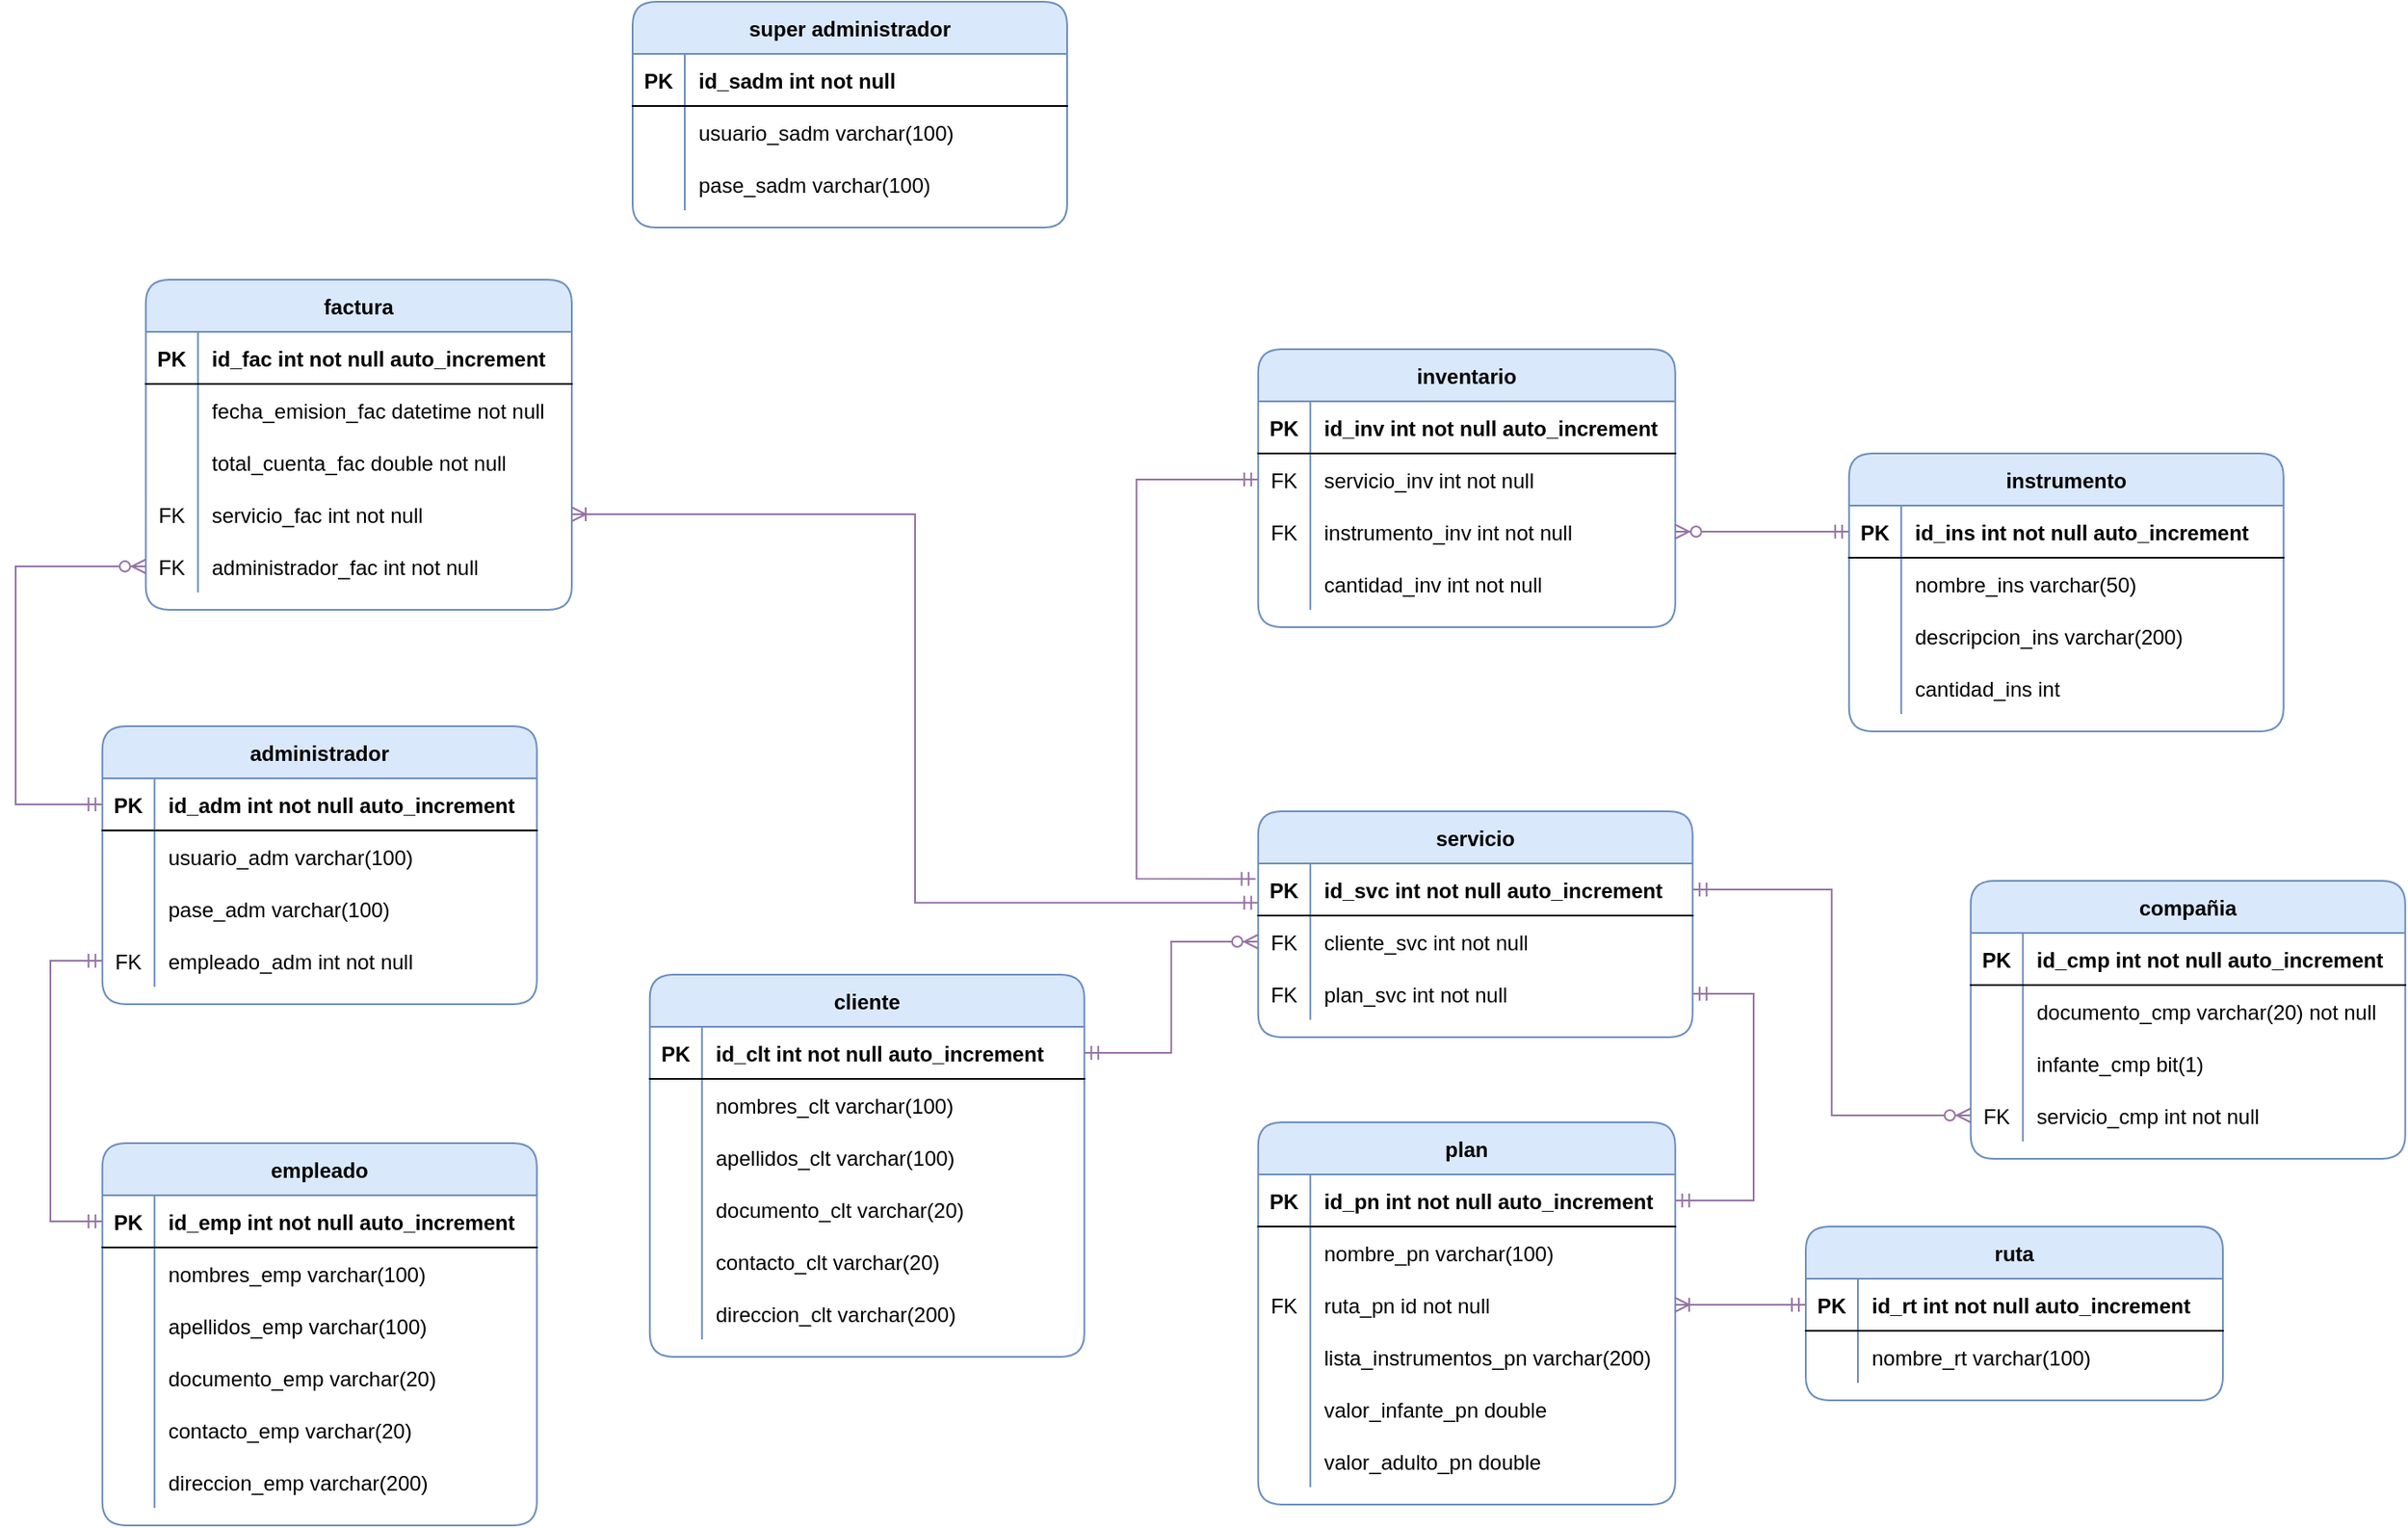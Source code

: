 <mxfile version="20.3.0" type="device" pages="2"><diagram id="C5RBs43oDa-KdzZeNtuy" name="model_main"><mxGraphModel dx="1695" dy="1714" grid="1" gridSize="10" guides="1" tooltips="1" connect="1" arrows="1" fold="1" page="1" pageScale="1" pageWidth="827" pageHeight="1169" math="0" shadow="0"><root><mxCell id="WIyWlLk6GJQsqaUBKTNV-0"/><mxCell id="WIyWlLk6GJQsqaUBKTNV-1" parent="WIyWlLk6GJQsqaUBKTNV-0"/><mxCell id="DAxV5cpkcjBoeL8q5FFW-56" value="cliente" style="shape=table;startSize=30;container=1;collapsible=1;childLayout=tableLayout;fixedRows=1;rowLines=0;fontStyle=1;align=center;resizeLast=1;rounded=1;fillColor=#dae8fc;strokeColor=#6c8ebf;" parent="WIyWlLk6GJQsqaUBKTNV-1" vertex="1"><mxGeometry x="-345.11" y="-520" width="250" height="220" as="geometry"/></mxCell><mxCell id="DAxV5cpkcjBoeL8q5FFW-57" value="" style="shape=tableRow;horizontal=0;startSize=0;swimlaneHead=0;swimlaneBody=0;fillColor=none;collapsible=0;dropTarget=0;points=[[0,0.5],[1,0.5]];portConstraint=eastwest;top=0;left=0;right=0;bottom=1;rounded=0;" parent="DAxV5cpkcjBoeL8q5FFW-56" vertex="1"><mxGeometry y="30" width="250" height="30" as="geometry"/></mxCell><mxCell id="DAxV5cpkcjBoeL8q5FFW-58" value="PK" style="shape=partialRectangle;connectable=0;fillColor=none;top=0;left=0;bottom=0;right=0;fontStyle=1;overflow=hidden;rounded=0;" parent="DAxV5cpkcjBoeL8q5FFW-57" vertex="1"><mxGeometry width="30" height="30" as="geometry"><mxRectangle width="30" height="30" as="alternateBounds"/></mxGeometry></mxCell><mxCell id="DAxV5cpkcjBoeL8q5FFW-59" value="id_clt int not null auto_increment" style="shape=partialRectangle;connectable=0;fillColor=none;top=0;left=0;bottom=0;right=0;align=left;spacingLeft=6;fontStyle=1;overflow=hidden;rounded=0;" parent="DAxV5cpkcjBoeL8q5FFW-57" vertex="1"><mxGeometry x="30" width="220" height="30" as="geometry"><mxRectangle width="220" height="30" as="alternateBounds"/></mxGeometry></mxCell><mxCell id="DAxV5cpkcjBoeL8q5FFW-60" value="" style="shape=tableRow;horizontal=0;startSize=0;swimlaneHead=0;swimlaneBody=0;fillColor=none;collapsible=0;dropTarget=0;points=[[0,0.5],[1,0.5]];portConstraint=eastwest;top=0;left=0;right=0;bottom=0;rounded=0;" parent="DAxV5cpkcjBoeL8q5FFW-56" vertex="1"><mxGeometry y="60" width="250" height="30" as="geometry"/></mxCell><mxCell id="DAxV5cpkcjBoeL8q5FFW-61" value="" style="shape=partialRectangle;connectable=0;fillColor=none;top=0;left=0;bottom=0;right=0;editable=1;overflow=hidden;rounded=0;" parent="DAxV5cpkcjBoeL8q5FFW-60" vertex="1"><mxGeometry width="30" height="30" as="geometry"><mxRectangle width="30" height="30" as="alternateBounds"/></mxGeometry></mxCell><mxCell id="DAxV5cpkcjBoeL8q5FFW-62" value="nombres_clt varchar(100)" style="shape=partialRectangle;connectable=0;fillColor=none;top=0;left=0;bottom=0;right=0;align=left;spacingLeft=6;overflow=hidden;rounded=0;" parent="DAxV5cpkcjBoeL8q5FFW-60" vertex="1"><mxGeometry x="30" width="220" height="30" as="geometry"><mxRectangle width="220" height="30" as="alternateBounds"/></mxGeometry></mxCell><mxCell id="DAxV5cpkcjBoeL8q5FFW-63" value="" style="shape=tableRow;horizontal=0;startSize=0;swimlaneHead=0;swimlaneBody=0;fillColor=none;collapsible=0;dropTarget=0;points=[[0,0.5],[1,0.5]];portConstraint=eastwest;top=0;left=0;right=0;bottom=0;rounded=0;" parent="DAxV5cpkcjBoeL8q5FFW-56" vertex="1"><mxGeometry y="90" width="250" height="30" as="geometry"/></mxCell><mxCell id="DAxV5cpkcjBoeL8q5FFW-64" value="" style="shape=partialRectangle;connectable=0;fillColor=none;top=0;left=0;bottom=0;right=0;editable=1;overflow=hidden;rounded=0;" parent="DAxV5cpkcjBoeL8q5FFW-63" vertex="1"><mxGeometry width="30" height="30" as="geometry"><mxRectangle width="30" height="30" as="alternateBounds"/></mxGeometry></mxCell><mxCell id="DAxV5cpkcjBoeL8q5FFW-65" value="apellidos_clt varchar(100)" style="shape=partialRectangle;connectable=0;fillColor=none;top=0;left=0;bottom=0;right=0;align=left;spacingLeft=6;overflow=hidden;rounded=0;" parent="DAxV5cpkcjBoeL8q5FFW-63" vertex="1"><mxGeometry x="30" width="220" height="30" as="geometry"><mxRectangle width="220" height="30" as="alternateBounds"/></mxGeometry></mxCell><mxCell id="DAxV5cpkcjBoeL8q5FFW-66" value="" style="shape=tableRow;horizontal=0;startSize=0;swimlaneHead=0;swimlaneBody=0;fillColor=none;collapsible=0;dropTarget=0;points=[[0,0.5],[1,0.5]];portConstraint=eastwest;top=0;left=0;right=0;bottom=0;rounded=0;" parent="DAxV5cpkcjBoeL8q5FFW-56" vertex="1"><mxGeometry y="120" width="250" height="30" as="geometry"/></mxCell><mxCell id="DAxV5cpkcjBoeL8q5FFW-67" value="" style="shape=partialRectangle;connectable=0;fillColor=none;top=0;left=0;bottom=0;right=0;editable=1;overflow=hidden;rounded=0;" parent="DAxV5cpkcjBoeL8q5FFW-66" vertex="1"><mxGeometry width="30" height="30" as="geometry"><mxRectangle width="30" height="30" as="alternateBounds"/></mxGeometry></mxCell><mxCell id="DAxV5cpkcjBoeL8q5FFW-68" value="documento_clt varchar(20)" style="shape=partialRectangle;connectable=0;fillColor=none;top=0;left=0;bottom=0;right=0;align=left;spacingLeft=6;overflow=hidden;rounded=0;" parent="DAxV5cpkcjBoeL8q5FFW-66" vertex="1"><mxGeometry x="30" width="220" height="30" as="geometry"><mxRectangle width="220" height="30" as="alternateBounds"/></mxGeometry></mxCell><mxCell id="qd9cKctvZm4FTCBwbU6q-0" value="" style="shape=tableRow;horizontal=0;startSize=0;swimlaneHead=0;swimlaneBody=0;fillColor=none;collapsible=0;dropTarget=0;points=[[0,0.5],[1,0.5]];portConstraint=eastwest;top=0;left=0;right=0;bottom=0;rounded=0;" parent="DAxV5cpkcjBoeL8q5FFW-56" vertex="1"><mxGeometry y="150" width="250" height="30" as="geometry"/></mxCell><mxCell id="qd9cKctvZm4FTCBwbU6q-1" value="" style="shape=partialRectangle;connectable=0;fillColor=none;top=0;left=0;bottom=0;right=0;editable=1;overflow=hidden;rounded=0;" parent="qd9cKctvZm4FTCBwbU6q-0" vertex="1"><mxGeometry width="30" height="30" as="geometry"><mxRectangle width="30" height="30" as="alternateBounds"/></mxGeometry></mxCell><mxCell id="qd9cKctvZm4FTCBwbU6q-2" value="contacto_clt varchar(20)" style="shape=partialRectangle;connectable=0;fillColor=none;top=0;left=0;bottom=0;right=0;align=left;spacingLeft=6;overflow=hidden;rounded=0;" parent="qd9cKctvZm4FTCBwbU6q-0" vertex="1"><mxGeometry x="30" width="220" height="30" as="geometry"><mxRectangle width="220" height="30" as="alternateBounds"/></mxGeometry></mxCell><mxCell id="qd9cKctvZm4FTCBwbU6q-3" value="" style="shape=tableRow;horizontal=0;startSize=0;swimlaneHead=0;swimlaneBody=0;fillColor=none;collapsible=0;dropTarget=0;points=[[0,0.5],[1,0.5]];portConstraint=eastwest;top=0;left=0;right=0;bottom=0;rounded=0;" parent="DAxV5cpkcjBoeL8q5FFW-56" vertex="1"><mxGeometry y="180" width="250" height="30" as="geometry"/></mxCell><mxCell id="qd9cKctvZm4FTCBwbU6q-4" value="" style="shape=partialRectangle;connectable=0;fillColor=none;top=0;left=0;bottom=0;right=0;editable=1;overflow=hidden;rounded=0;" parent="qd9cKctvZm4FTCBwbU6q-3" vertex="1"><mxGeometry width="30" height="30" as="geometry"><mxRectangle width="30" height="30" as="alternateBounds"/></mxGeometry></mxCell><mxCell id="qd9cKctvZm4FTCBwbU6q-5" value="direccion_clt varchar(200)" style="shape=partialRectangle;connectable=0;fillColor=none;top=0;left=0;bottom=0;right=0;align=left;spacingLeft=6;overflow=hidden;rounded=0;" parent="qd9cKctvZm4FTCBwbU6q-3" vertex="1"><mxGeometry x="30" width="220" height="30" as="geometry"><mxRectangle width="220" height="30" as="alternateBounds"/></mxGeometry></mxCell><mxCell id="qd9cKctvZm4FTCBwbU6q-6" value="empleado" style="shape=table;startSize=30;container=1;collapsible=1;childLayout=tableLayout;fixedRows=1;rowLines=0;fontStyle=1;align=center;resizeLast=1;rounded=1;fillColor=#dae8fc;strokeColor=#6c8ebf;" parent="WIyWlLk6GJQsqaUBKTNV-1" vertex="1"><mxGeometry x="-660.11" y="-423" width="250" height="220" as="geometry"/></mxCell><mxCell id="qd9cKctvZm4FTCBwbU6q-7" value="" style="shape=tableRow;horizontal=0;startSize=0;swimlaneHead=0;swimlaneBody=0;fillColor=none;collapsible=0;dropTarget=0;points=[[0,0.5],[1,0.5]];portConstraint=eastwest;top=0;left=0;right=0;bottom=1;rounded=0;" parent="qd9cKctvZm4FTCBwbU6q-6" vertex="1"><mxGeometry y="30" width="250" height="30" as="geometry"/></mxCell><mxCell id="qd9cKctvZm4FTCBwbU6q-8" value="PK" style="shape=partialRectangle;connectable=0;fillColor=none;top=0;left=0;bottom=0;right=0;fontStyle=1;overflow=hidden;rounded=0;" parent="qd9cKctvZm4FTCBwbU6q-7" vertex="1"><mxGeometry width="30" height="30" as="geometry"><mxRectangle width="30" height="30" as="alternateBounds"/></mxGeometry></mxCell><mxCell id="qd9cKctvZm4FTCBwbU6q-9" value="id_emp int not null auto_increment" style="shape=partialRectangle;connectable=0;fillColor=none;top=0;left=0;bottom=0;right=0;align=left;spacingLeft=6;fontStyle=1;overflow=hidden;rounded=0;" parent="qd9cKctvZm4FTCBwbU6q-7" vertex="1"><mxGeometry x="30" width="220" height="30" as="geometry"><mxRectangle width="220" height="30" as="alternateBounds"/></mxGeometry></mxCell><mxCell id="qd9cKctvZm4FTCBwbU6q-10" value="" style="shape=tableRow;horizontal=0;startSize=0;swimlaneHead=0;swimlaneBody=0;fillColor=none;collapsible=0;dropTarget=0;points=[[0,0.5],[1,0.5]];portConstraint=eastwest;top=0;left=0;right=0;bottom=0;rounded=0;" parent="qd9cKctvZm4FTCBwbU6q-6" vertex="1"><mxGeometry y="60" width="250" height="30" as="geometry"/></mxCell><mxCell id="qd9cKctvZm4FTCBwbU6q-11" value="" style="shape=partialRectangle;connectable=0;fillColor=none;top=0;left=0;bottom=0;right=0;editable=1;overflow=hidden;rounded=0;" parent="qd9cKctvZm4FTCBwbU6q-10" vertex="1"><mxGeometry width="30" height="30" as="geometry"><mxRectangle width="30" height="30" as="alternateBounds"/></mxGeometry></mxCell><mxCell id="qd9cKctvZm4FTCBwbU6q-12" value="nombres_emp varchar(100)" style="shape=partialRectangle;connectable=0;fillColor=none;top=0;left=0;bottom=0;right=0;align=left;spacingLeft=6;overflow=hidden;rounded=0;" parent="qd9cKctvZm4FTCBwbU6q-10" vertex="1"><mxGeometry x="30" width="220" height="30" as="geometry"><mxRectangle width="220" height="30" as="alternateBounds"/></mxGeometry></mxCell><mxCell id="qd9cKctvZm4FTCBwbU6q-13" value="" style="shape=tableRow;horizontal=0;startSize=0;swimlaneHead=0;swimlaneBody=0;fillColor=none;collapsible=0;dropTarget=0;points=[[0,0.5],[1,0.5]];portConstraint=eastwest;top=0;left=0;right=0;bottom=0;rounded=0;" parent="qd9cKctvZm4FTCBwbU6q-6" vertex="1"><mxGeometry y="90" width="250" height="30" as="geometry"/></mxCell><mxCell id="qd9cKctvZm4FTCBwbU6q-14" value="" style="shape=partialRectangle;connectable=0;fillColor=none;top=0;left=0;bottom=0;right=0;editable=1;overflow=hidden;rounded=0;" parent="qd9cKctvZm4FTCBwbU6q-13" vertex="1"><mxGeometry width="30" height="30" as="geometry"><mxRectangle width="30" height="30" as="alternateBounds"/></mxGeometry></mxCell><mxCell id="qd9cKctvZm4FTCBwbU6q-15" value="apellidos_emp varchar(100)" style="shape=partialRectangle;connectable=0;fillColor=none;top=0;left=0;bottom=0;right=0;align=left;spacingLeft=6;overflow=hidden;rounded=0;" parent="qd9cKctvZm4FTCBwbU6q-13" vertex="1"><mxGeometry x="30" width="220" height="30" as="geometry"><mxRectangle width="220" height="30" as="alternateBounds"/></mxGeometry></mxCell><mxCell id="qd9cKctvZm4FTCBwbU6q-16" value="" style="shape=tableRow;horizontal=0;startSize=0;swimlaneHead=0;swimlaneBody=0;fillColor=none;collapsible=0;dropTarget=0;points=[[0,0.5],[1,0.5]];portConstraint=eastwest;top=0;left=0;right=0;bottom=0;rounded=0;" parent="qd9cKctvZm4FTCBwbU6q-6" vertex="1"><mxGeometry y="120" width="250" height="30" as="geometry"/></mxCell><mxCell id="qd9cKctvZm4FTCBwbU6q-17" value="" style="shape=partialRectangle;connectable=0;fillColor=none;top=0;left=0;bottom=0;right=0;editable=1;overflow=hidden;rounded=0;" parent="qd9cKctvZm4FTCBwbU6q-16" vertex="1"><mxGeometry width="30" height="30" as="geometry"><mxRectangle width="30" height="30" as="alternateBounds"/></mxGeometry></mxCell><mxCell id="qd9cKctvZm4FTCBwbU6q-18" value="documento_emp varchar(20)" style="shape=partialRectangle;connectable=0;fillColor=none;top=0;left=0;bottom=0;right=0;align=left;spacingLeft=6;overflow=hidden;rounded=0;" parent="qd9cKctvZm4FTCBwbU6q-16" vertex="1"><mxGeometry x="30" width="220" height="30" as="geometry"><mxRectangle width="220" height="30" as="alternateBounds"/></mxGeometry></mxCell><mxCell id="qd9cKctvZm4FTCBwbU6q-19" value="" style="shape=tableRow;horizontal=0;startSize=0;swimlaneHead=0;swimlaneBody=0;fillColor=none;collapsible=0;dropTarget=0;points=[[0,0.5],[1,0.5]];portConstraint=eastwest;top=0;left=0;right=0;bottom=0;rounded=0;" parent="qd9cKctvZm4FTCBwbU6q-6" vertex="1"><mxGeometry y="150" width="250" height="30" as="geometry"/></mxCell><mxCell id="qd9cKctvZm4FTCBwbU6q-20" value="" style="shape=partialRectangle;connectable=0;fillColor=none;top=0;left=0;bottom=0;right=0;editable=1;overflow=hidden;rounded=0;" parent="qd9cKctvZm4FTCBwbU6q-19" vertex="1"><mxGeometry width="30" height="30" as="geometry"><mxRectangle width="30" height="30" as="alternateBounds"/></mxGeometry></mxCell><mxCell id="qd9cKctvZm4FTCBwbU6q-21" value="contacto_emp varchar(20)" style="shape=partialRectangle;connectable=0;fillColor=none;top=0;left=0;bottom=0;right=0;align=left;spacingLeft=6;overflow=hidden;rounded=0;" parent="qd9cKctvZm4FTCBwbU6q-19" vertex="1"><mxGeometry x="30" width="220" height="30" as="geometry"><mxRectangle width="220" height="30" as="alternateBounds"/></mxGeometry></mxCell><mxCell id="qd9cKctvZm4FTCBwbU6q-22" value="" style="shape=tableRow;horizontal=0;startSize=0;swimlaneHead=0;swimlaneBody=0;fillColor=none;collapsible=0;dropTarget=0;points=[[0,0.5],[1,0.5]];portConstraint=eastwest;top=0;left=0;right=0;bottom=0;rounded=0;" parent="qd9cKctvZm4FTCBwbU6q-6" vertex="1"><mxGeometry y="180" width="250" height="30" as="geometry"/></mxCell><mxCell id="qd9cKctvZm4FTCBwbU6q-23" value="" style="shape=partialRectangle;connectable=0;fillColor=none;top=0;left=0;bottom=0;right=0;editable=1;overflow=hidden;rounded=0;" parent="qd9cKctvZm4FTCBwbU6q-22" vertex="1"><mxGeometry width="30" height="30" as="geometry"><mxRectangle width="30" height="30" as="alternateBounds"/></mxGeometry></mxCell><mxCell id="qd9cKctvZm4FTCBwbU6q-24" value="direccion_emp varchar(200)" style="shape=partialRectangle;connectable=0;fillColor=none;top=0;left=0;bottom=0;right=0;align=left;spacingLeft=6;overflow=hidden;rounded=0;" parent="qd9cKctvZm4FTCBwbU6q-22" vertex="1"><mxGeometry x="30" width="220" height="30" as="geometry"><mxRectangle width="220" height="30" as="alternateBounds"/></mxGeometry></mxCell><mxCell id="qd9cKctvZm4FTCBwbU6q-25" value="administrador" style="shape=table;startSize=30;container=1;collapsible=1;childLayout=tableLayout;fixedRows=1;rowLines=0;fontStyle=1;align=center;resizeLast=1;rounded=1;fillColor=#dae8fc;strokeColor=#6c8ebf;" parent="WIyWlLk6GJQsqaUBKTNV-1" vertex="1"><mxGeometry x="-660.11" y="-663" width="250" height="160" as="geometry"/></mxCell><mxCell id="qd9cKctvZm4FTCBwbU6q-26" value="" style="shape=tableRow;horizontal=0;startSize=0;swimlaneHead=0;swimlaneBody=0;fillColor=none;collapsible=0;dropTarget=0;points=[[0,0.5],[1,0.5]];portConstraint=eastwest;top=0;left=0;right=0;bottom=1;rounded=0;" parent="qd9cKctvZm4FTCBwbU6q-25" vertex="1"><mxGeometry y="30" width="250" height="30" as="geometry"/></mxCell><mxCell id="qd9cKctvZm4FTCBwbU6q-27" value="PK" style="shape=partialRectangle;connectable=0;fillColor=none;top=0;left=0;bottom=0;right=0;fontStyle=1;overflow=hidden;rounded=0;" parent="qd9cKctvZm4FTCBwbU6q-26" vertex="1"><mxGeometry width="30" height="30" as="geometry"><mxRectangle width="30" height="30" as="alternateBounds"/></mxGeometry></mxCell><mxCell id="qd9cKctvZm4FTCBwbU6q-28" value="id_adm int not null auto_increment" style="shape=partialRectangle;connectable=0;fillColor=none;top=0;left=0;bottom=0;right=0;align=left;spacingLeft=6;fontStyle=1;overflow=hidden;rounded=0;" parent="qd9cKctvZm4FTCBwbU6q-26" vertex="1"><mxGeometry x="30" width="220" height="30" as="geometry"><mxRectangle width="220" height="30" as="alternateBounds"/></mxGeometry></mxCell><mxCell id="qd9cKctvZm4FTCBwbU6q-29" value="" style="shape=tableRow;horizontal=0;startSize=0;swimlaneHead=0;swimlaneBody=0;fillColor=none;collapsible=0;dropTarget=0;points=[[0,0.5],[1,0.5]];portConstraint=eastwest;top=0;left=0;right=0;bottom=0;rounded=0;" parent="qd9cKctvZm4FTCBwbU6q-25" vertex="1"><mxGeometry y="60" width="250" height="30" as="geometry"/></mxCell><mxCell id="qd9cKctvZm4FTCBwbU6q-30" value="" style="shape=partialRectangle;connectable=0;fillColor=none;top=0;left=0;bottom=0;right=0;editable=1;overflow=hidden;rounded=0;" parent="qd9cKctvZm4FTCBwbU6q-29" vertex="1"><mxGeometry width="30" height="30" as="geometry"><mxRectangle width="30" height="30" as="alternateBounds"/></mxGeometry></mxCell><mxCell id="qd9cKctvZm4FTCBwbU6q-31" value="usuario_adm varchar(100)" style="shape=partialRectangle;connectable=0;fillColor=none;top=0;left=0;bottom=0;right=0;align=left;spacingLeft=6;overflow=hidden;rounded=0;" parent="qd9cKctvZm4FTCBwbU6q-29" vertex="1"><mxGeometry x="30" width="220" height="30" as="geometry"><mxRectangle width="220" height="30" as="alternateBounds"/></mxGeometry></mxCell><mxCell id="qd9cKctvZm4FTCBwbU6q-32" value="" style="shape=tableRow;horizontal=0;startSize=0;swimlaneHead=0;swimlaneBody=0;fillColor=none;collapsible=0;dropTarget=0;points=[[0,0.5],[1,0.5]];portConstraint=eastwest;top=0;left=0;right=0;bottom=0;rounded=0;" parent="qd9cKctvZm4FTCBwbU6q-25" vertex="1"><mxGeometry y="90" width="250" height="30" as="geometry"/></mxCell><mxCell id="qd9cKctvZm4FTCBwbU6q-33" value="" style="shape=partialRectangle;connectable=0;fillColor=none;top=0;left=0;bottom=0;right=0;editable=1;overflow=hidden;rounded=0;" parent="qd9cKctvZm4FTCBwbU6q-32" vertex="1"><mxGeometry width="30" height="30" as="geometry"><mxRectangle width="30" height="30" as="alternateBounds"/></mxGeometry></mxCell><mxCell id="qd9cKctvZm4FTCBwbU6q-34" value="pase_adm varchar(100)" style="shape=partialRectangle;connectable=0;fillColor=none;top=0;left=0;bottom=0;right=0;align=left;spacingLeft=6;overflow=hidden;rounded=0;" parent="qd9cKctvZm4FTCBwbU6q-32" vertex="1"><mxGeometry x="30" width="220" height="30" as="geometry"><mxRectangle width="220" height="30" as="alternateBounds"/></mxGeometry></mxCell><mxCell id="qd9cKctvZm4FTCBwbU6q-38" value="" style="shape=tableRow;horizontal=0;startSize=0;swimlaneHead=0;swimlaneBody=0;fillColor=none;collapsible=0;dropTarget=0;points=[[0,0.5],[1,0.5]];portConstraint=eastwest;top=0;left=0;right=0;bottom=0;rounded=0;" parent="qd9cKctvZm4FTCBwbU6q-25" vertex="1"><mxGeometry y="120" width="250" height="30" as="geometry"/></mxCell><mxCell id="qd9cKctvZm4FTCBwbU6q-39" value="FK" style="shape=partialRectangle;connectable=0;fillColor=none;top=0;left=0;bottom=0;right=0;editable=1;overflow=hidden;rounded=0;" parent="qd9cKctvZm4FTCBwbU6q-38" vertex="1"><mxGeometry width="30" height="30" as="geometry"><mxRectangle width="30" height="30" as="alternateBounds"/></mxGeometry></mxCell><mxCell id="qd9cKctvZm4FTCBwbU6q-40" value="empleado_adm int not null" style="shape=partialRectangle;connectable=0;fillColor=none;top=0;left=0;bottom=0;right=0;align=left;spacingLeft=6;overflow=hidden;rounded=0;" parent="qd9cKctvZm4FTCBwbU6q-38" vertex="1"><mxGeometry x="30" width="220" height="30" as="geometry"><mxRectangle width="220" height="30" as="alternateBounds"/></mxGeometry></mxCell><mxCell id="qd9cKctvZm4FTCBwbU6q-46" value="" style="edgeStyle=orthogonalEdgeStyle;fontSize=12;html=1;endArrow=ERmandOne;startArrow=ERmandOne;rounded=0;entryX=0;entryY=0.5;entryDx=0;entryDy=0;exitX=0;exitY=0.5;exitDx=0;exitDy=0;fillColor=#e1d5e7;strokeColor=#9673a6;" parent="WIyWlLk6GJQsqaUBKTNV-1" source="qd9cKctvZm4FTCBwbU6q-7" target="qd9cKctvZm4FTCBwbU6q-38" edge="1"><mxGeometry width="100" height="100" relative="1" as="geometry"><mxPoint x="-500.11" y="-383" as="sourcePoint"/><mxPoint x="-400.11" y="-483" as="targetPoint"/><Array as="points"><mxPoint x="-690" y="-378"/><mxPoint x="-690" y="-528"/></Array></mxGeometry></mxCell><mxCell id="qd9cKctvZm4FTCBwbU6q-47" value="servicio" style="shape=table;startSize=30;container=1;collapsible=1;childLayout=tableLayout;fixedRows=1;rowLines=0;fontStyle=1;align=center;resizeLast=1;rounded=1;fillColor=#dae8fc;strokeColor=#6c8ebf;" parent="WIyWlLk6GJQsqaUBKTNV-1" vertex="1"><mxGeometry x="4.89" y="-614" width="250" height="130" as="geometry"/></mxCell><mxCell id="qd9cKctvZm4FTCBwbU6q-48" value="" style="shape=tableRow;horizontal=0;startSize=0;swimlaneHead=0;swimlaneBody=0;fillColor=none;collapsible=0;dropTarget=0;points=[[0,0.5],[1,0.5]];portConstraint=eastwest;top=0;left=0;right=0;bottom=1;rounded=0;" parent="qd9cKctvZm4FTCBwbU6q-47" vertex="1"><mxGeometry y="30" width="250" height="30" as="geometry"/></mxCell><mxCell id="qd9cKctvZm4FTCBwbU6q-49" value="PK" style="shape=partialRectangle;connectable=0;fillColor=none;top=0;left=0;bottom=0;right=0;fontStyle=1;overflow=hidden;rounded=0;" parent="qd9cKctvZm4FTCBwbU6q-48" vertex="1"><mxGeometry width="30" height="30" as="geometry"><mxRectangle width="30" height="30" as="alternateBounds"/></mxGeometry></mxCell><mxCell id="qd9cKctvZm4FTCBwbU6q-50" value="id_svc int not null auto_increment" style="shape=partialRectangle;connectable=0;fillColor=none;top=0;left=0;bottom=0;right=0;align=left;spacingLeft=6;fontStyle=1;overflow=hidden;rounded=0;" parent="qd9cKctvZm4FTCBwbU6q-48" vertex="1"><mxGeometry x="30" width="220" height="30" as="geometry"><mxRectangle width="220" height="30" as="alternateBounds"/></mxGeometry></mxCell><mxCell id="qd9cKctvZm4FTCBwbU6q-51" value="" style="shape=tableRow;horizontal=0;startSize=0;swimlaneHead=0;swimlaneBody=0;fillColor=none;collapsible=0;dropTarget=0;points=[[0,0.5],[1,0.5]];portConstraint=eastwest;top=0;left=0;right=0;bottom=0;rounded=0;" parent="qd9cKctvZm4FTCBwbU6q-47" vertex="1"><mxGeometry y="60" width="250" height="30" as="geometry"/></mxCell><mxCell id="qd9cKctvZm4FTCBwbU6q-52" value="FK" style="shape=partialRectangle;connectable=0;fillColor=none;top=0;left=0;bottom=0;right=0;editable=1;overflow=hidden;rounded=0;" parent="qd9cKctvZm4FTCBwbU6q-51" vertex="1"><mxGeometry width="30" height="30" as="geometry"><mxRectangle width="30" height="30" as="alternateBounds"/></mxGeometry></mxCell><mxCell id="qd9cKctvZm4FTCBwbU6q-53" value="cliente_svc int not null" style="shape=partialRectangle;connectable=0;fillColor=none;top=0;left=0;bottom=0;right=0;align=left;spacingLeft=6;overflow=hidden;rounded=0;" parent="qd9cKctvZm4FTCBwbU6q-51" vertex="1"><mxGeometry x="30" width="220" height="30" as="geometry"><mxRectangle width="220" height="30" as="alternateBounds"/></mxGeometry></mxCell><mxCell id="qd9cKctvZm4FTCBwbU6q-54" value="" style="shape=tableRow;horizontal=0;startSize=0;swimlaneHead=0;swimlaneBody=0;fillColor=none;collapsible=0;dropTarget=0;points=[[0,0.5],[1,0.5]];portConstraint=eastwest;top=0;left=0;right=0;bottom=0;rounded=0;" parent="qd9cKctvZm4FTCBwbU6q-47" vertex="1"><mxGeometry y="90" width="250" height="30" as="geometry"/></mxCell><mxCell id="qd9cKctvZm4FTCBwbU6q-55" value="FK" style="shape=partialRectangle;connectable=0;fillColor=none;top=0;left=0;bottom=0;right=0;editable=1;overflow=hidden;rounded=0;" parent="qd9cKctvZm4FTCBwbU6q-54" vertex="1"><mxGeometry width="30" height="30" as="geometry"><mxRectangle width="30" height="30" as="alternateBounds"/></mxGeometry></mxCell><mxCell id="qd9cKctvZm4FTCBwbU6q-56" value="plan_svc int not null" style="shape=partialRectangle;connectable=0;fillColor=none;top=0;left=0;bottom=0;right=0;align=left;spacingLeft=6;overflow=hidden;rounded=0;" parent="qd9cKctvZm4FTCBwbU6q-54" vertex="1"><mxGeometry x="30" width="220" height="30" as="geometry"><mxRectangle width="220" height="30" as="alternateBounds"/></mxGeometry></mxCell><mxCell id="qd9cKctvZm4FTCBwbU6q-66" value="" style="edgeStyle=orthogonalEdgeStyle;fontSize=12;html=1;endArrow=ERzeroToMany;startArrow=ERmandOne;rounded=0;entryX=0;entryY=0.5;entryDx=0;entryDy=0;exitX=1;exitY=0.5;exitDx=0;exitDy=0;fillColor=#e1d5e7;strokeColor=#9673a6;" parent="WIyWlLk6GJQsqaUBKTNV-1" source="DAxV5cpkcjBoeL8q5FFW-57" target="qd9cKctvZm4FTCBwbU6q-51" edge="1"><mxGeometry width="100" height="100" relative="1" as="geometry"><mxPoint x="-275.11" y="-434" as="sourcePoint"/><mxPoint x="-215.11" y="-314" as="targetPoint"/></mxGeometry></mxCell><mxCell id="qd9cKctvZm4FTCBwbU6q-67" value="plan" style="shape=table;startSize=30;container=1;collapsible=1;childLayout=tableLayout;fixedRows=1;rowLines=0;fontStyle=1;align=center;resizeLast=1;rounded=1;fillColor=#dae8fc;strokeColor=#6c8ebf;" parent="WIyWlLk6GJQsqaUBKTNV-1" vertex="1"><mxGeometry x="4.89" y="-435" width="240" height="220" as="geometry"/></mxCell><mxCell id="qd9cKctvZm4FTCBwbU6q-68" value="" style="shape=tableRow;horizontal=0;startSize=0;swimlaneHead=0;swimlaneBody=0;fillColor=none;collapsible=0;dropTarget=0;points=[[0,0.5],[1,0.5]];portConstraint=eastwest;top=0;left=0;right=0;bottom=1;rounded=0;" parent="qd9cKctvZm4FTCBwbU6q-67" vertex="1"><mxGeometry y="30" width="240" height="30" as="geometry"/></mxCell><mxCell id="qd9cKctvZm4FTCBwbU6q-69" value="PK" style="shape=partialRectangle;connectable=0;fillColor=none;top=0;left=0;bottom=0;right=0;fontStyle=1;overflow=hidden;rounded=0;" parent="qd9cKctvZm4FTCBwbU6q-68" vertex="1"><mxGeometry width="30" height="30" as="geometry"><mxRectangle width="30" height="30" as="alternateBounds"/></mxGeometry></mxCell><mxCell id="qd9cKctvZm4FTCBwbU6q-70" value="id_pn int not null auto_increment" style="shape=partialRectangle;connectable=0;fillColor=none;top=0;left=0;bottom=0;right=0;align=left;spacingLeft=6;fontStyle=1;overflow=hidden;rounded=0;" parent="qd9cKctvZm4FTCBwbU6q-68" vertex="1"><mxGeometry x="30" width="210" height="30" as="geometry"><mxRectangle width="210" height="30" as="alternateBounds"/></mxGeometry></mxCell><mxCell id="qd9cKctvZm4FTCBwbU6q-71" value="" style="shape=tableRow;horizontal=0;startSize=0;swimlaneHead=0;swimlaneBody=0;fillColor=none;collapsible=0;dropTarget=0;points=[[0,0.5],[1,0.5]];portConstraint=eastwest;top=0;left=0;right=0;bottom=0;rounded=0;" parent="qd9cKctvZm4FTCBwbU6q-67" vertex="1"><mxGeometry y="60" width="240" height="30" as="geometry"/></mxCell><mxCell id="qd9cKctvZm4FTCBwbU6q-72" value="" style="shape=partialRectangle;connectable=0;fillColor=none;top=0;left=0;bottom=0;right=0;editable=1;overflow=hidden;rounded=0;" parent="qd9cKctvZm4FTCBwbU6q-71" vertex="1"><mxGeometry width="30" height="30" as="geometry"><mxRectangle width="30" height="30" as="alternateBounds"/></mxGeometry></mxCell><mxCell id="qd9cKctvZm4FTCBwbU6q-73" value="nombre_pn varchar(100)" style="shape=partialRectangle;connectable=0;fillColor=none;top=0;left=0;bottom=0;right=0;align=left;spacingLeft=6;overflow=hidden;rounded=0;" parent="qd9cKctvZm4FTCBwbU6q-71" vertex="1"><mxGeometry x="30" width="210" height="30" as="geometry"><mxRectangle width="210" height="30" as="alternateBounds"/></mxGeometry></mxCell><mxCell id="KN4kLx2FNSFcgaLc9Q-o-10" value="" style="shape=tableRow;horizontal=0;startSize=0;swimlaneHead=0;swimlaneBody=0;fillColor=none;collapsible=0;dropTarget=0;points=[[0,0.5],[1,0.5]];portConstraint=eastwest;top=0;left=0;right=0;bottom=0;rounded=0;" parent="qd9cKctvZm4FTCBwbU6q-67" vertex="1"><mxGeometry y="90" width="240" height="30" as="geometry"/></mxCell><mxCell id="KN4kLx2FNSFcgaLc9Q-o-11" value="FK" style="shape=partialRectangle;connectable=0;fillColor=none;top=0;left=0;bottom=0;right=0;editable=1;overflow=hidden;rounded=0;" parent="KN4kLx2FNSFcgaLc9Q-o-10" vertex="1"><mxGeometry width="30" height="30" as="geometry"><mxRectangle width="30" height="30" as="alternateBounds"/></mxGeometry></mxCell><mxCell id="KN4kLx2FNSFcgaLc9Q-o-12" value="ruta_pn id not null" style="shape=partialRectangle;connectable=0;fillColor=none;top=0;left=0;bottom=0;right=0;align=left;spacingLeft=6;overflow=hidden;rounded=0;" parent="KN4kLx2FNSFcgaLc9Q-o-10" vertex="1"><mxGeometry x="30" width="210" height="30" as="geometry"><mxRectangle width="210" height="30" as="alternateBounds"/></mxGeometry></mxCell><mxCell id="qd9cKctvZm4FTCBwbU6q-74" value="" style="shape=tableRow;horizontal=0;startSize=0;swimlaneHead=0;swimlaneBody=0;fillColor=none;collapsible=0;dropTarget=0;points=[[0,0.5],[1,0.5]];portConstraint=eastwest;top=0;left=0;right=0;bottom=0;rounded=0;" parent="qd9cKctvZm4FTCBwbU6q-67" vertex="1"><mxGeometry y="120" width="240" height="30" as="geometry"/></mxCell><mxCell id="qd9cKctvZm4FTCBwbU6q-75" value="" style="shape=partialRectangle;connectable=0;fillColor=none;top=0;left=0;bottom=0;right=0;editable=1;overflow=hidden;rounded=0;" parent="qd9cKctvZm4FTCBwbU6q-74" vertex="1"><mxGeometry width="30" height="30" as="geometry"><mxRectangle width="30" height="30" as="alternateBounds"/></mxGeometry></mxCell><mxCell id="qd9cKctvZm4FTCBwbU6q-76" value="lista_instrumentos_pn varchar(200)" style="shape=partialRectangle;connectable=0;fillColor=none;top=0;left=0;bottom=0;right=0;align=left;spacingLeft=6;overflow=hidden;rounded=0;" parent="qd9cKctvZm4FTCBwbU6q-74" vertex="1"><mxGeometry x="30" width="210" height="30" as="geometry"><mxRectangle width="210" height="30" as="alternateBounds"/></mxGeometry></mxCell><mxCell id="KN4kLx2FNSFcgaLc9Q-o-0" value="" style="shape=tableRow;horizontal=0;startSize=0;swimlaneHead=0;swimlaneBody=0;fillColor=none;collapsible=0;dropTarget=0;points=[[0,0.5],[1,0.5]];portConstraint=eastwest;top=0;left=0;right=0;bottom=0;rounded=0;" parent="qd9cKctvZm4FTCBwbU6q-67" vertex="1"><mxGeometry y="150" width="240" height="30" as="geometry"/></mxCell><mxCell id="KN4kLx2FNSFcgaLc9Q-o-1" value="" style="shape=partialRectangle;connectable=0;fillColor=none;top=0;left=0;bottom=0;right=0;editable=1;overflow=hidden;rounded=0;" parent="KN4kLx2FNSFcgaLc9Q-o-0" vertex="1"><mxGeometry width="30" height="30" as="geometry"><mxRectangle width="30" height="30" as="alternateBounds"/></mxGeometry></mxCell><mxCell id="KN4kLx2FNSFcgaLc9Q-o-2" value="valor_infante_pn double" style="shape=partialRectangle;connectable=0;fillColor=none;top=0;left=0;bottom=0;right=0;align=left;spacingLeft=6;overflow=hidden;rounded=0;" parent="KN4kLx2FNSFcgaLc9Q-o-0" vertex="1"><mxGeometry x="30" width="210" height="30" as="geometry"><mxRectangle width="210" height="30" as="alternateBounds"/></mxGeometry></mxCell><mxCell id="KN4kLx2FNSFcgaLc9Q-o-3" value="" style="shape=tableRow;horizontal=0;startSize=0;swimlaneHead=0;swimlaneBody=0;fillColor=none;collapsible=0;dropTarget=0;points=[[0,0.5],[1,0.5]];portConstraint=eastwest;top=0;left=0;right=0;bottom=0;rounded=0;" parent="qd9cKctvZm4FTCBwbU6q-67" vertex="1"><mxGeometry y="180" width="240" height="30" as="geometry"/></mxCell><mxCell id="KN4kLx2FNSFcgaLc9Q-o-4" value="" style="shape=partialRectangle;connectable=0;fillColor=none;top=0;left=0;bottom=0;right=0;editable=1;overflow=hidden;rounded=0;" parent="KN4kLx2FNSFcgaLc9Q-o-3" vertex="1"><mxGeometry width="30" height="30" as="geometry"><mxRectangle width="30" height="30" as="alternateBounds"/></mxGeometry></mxCell><mxCell id="KN4kLx2FNSFcgaLc9Q-o-5" value="valor_adulto_pn double" style="shape=partialRectangle;connectable=0;fillColor=none;top=0;left=0;bottom=0;right=0;align=left;spacingLeft=6;overflow=hidden;rounded=0;" parent="KN4kLx2FNSFcgaLc9Q-o-3" vertex="1"><mxGeometry x="30" width="210" height="30" as="geometry"><mxRectangle width="210" height="30" as="alternateBounds"/></mxGeometry></mxCell><mxCell id="qd9cKctvZm4FTCBwbU6q-77" value="" style="fontSize=12;html=1;endArrow=ERmandOne;startArrow=ERmandOne;entryX=1;entryY=0.5;entryDx=0;entryDy=0;exitX=1;exitY=0.5;exitDx=0;exitDy=0;edgeStyle=orthogonalEdgeStyle;rounded=0;fillColor=#e1d5e7;strokeColor=#9673a6;" parent="WIyWlLk6GJQsqaUBKTNV-1" source="qd9cKctvZm4FTCBwbU6q-68" target="qd9cKctvZm4FTCBwbU6q-54" edge="1"><mxGeometry width="100" height="100" relative="1" as="geometry"><mxPoint x="-55.11" y="-404" as="sourcePoint"/><mxPoint x="44.89" y="-504" as="targetPoint"/><Array as="points"><mxPoint x="290" y="-390"/><mxPoint x="290" y="-509"/></Array></mxGeometry></mxCell><mxCell id="qd9cKctvZm4FTCBwbU6q-78" value="compañia" style="shape=table;startSize=30;container=1;collapsible=1;childLayout=tableLayout;fixedRows=1;rowLines=0;fontStyle=1;align=center;resizeLast=1;rounded=1;fillColor=#dae8fc;strokeColor=#6c8ebf;" parent="WIyWlLk6GJQsqaUBKTNV-1" vertex="1"><mxGeometry x="414.89" y="-574" width="250" height="160" as="geometry"/></mxCell><mxCell id="qd9cKctvZm4FTCBwbU6q-79" value="" style="shape=tableRow;horizontal=0;startSize=0;swimlaneHead=0;swimlaneBody=0;fillColor=none;collapsible=0;dropTarget=0;points=[[0,0.5],[1,0.5]];portConstraint=eastwest;top=0;left=0;right=0;bottom=1;rounded=0;" parent="qd9cKctvZm4FTCBwbU6q-78" vertex="1"><mxGeometry y="30" width="250" height="30" as="geometry"/></mxCell><mxCell id="qd9cKctvZm4FTCBwbU6q-80" value="PK" style="shape=partialRectangle;connectable=0;fillColor=none;top=0;left=0;bottom=0;right=0;fontStyle=1;overflow=hidden;rounded=0;" parent="qd9cKctvZm4FTCBwbU6q-79" vertex="1"><mxGeometry width="30" height="30" as="geometry"><mxRectangle width="30" height="30" as="alternateBounds"/></mxGeometry></mxCell><mxCell id="qd9cKctvZm4FTCBwbU6q-81" value="id_cmp int not null auto_increment" style="shape=partialRectangle;connectable=0;fillColor=none;top=0;left=0;bottom=0;right=0;align=left;spacingLeft=6;fontStyle=1;overflow=hidden;rounded=0;" parent="qd9cKctvZm4FTCBwbU6q-79" vertex="1"><mxGeometry x="30" width="220" height="30" as="geometry"><mxRectangle width="220" height="30" as="alternateBounds"/></mxGeometry></mxCell><mxCell id="qd9cKctvZm4FTCBwbU6q-85" value="" style="shape=tableRow;horizontal=0;startSize=0;swimlaneHead=0;swimlaneBody=0;fillColor=none;collapsible=0;dropTarget=0;points=[[0,0.5],[1,0.5]];portConstraint=eastwest;top=0;left=0;right=0;bottom=0;rounded=0;" parent="qd9cKctvZm4FTCBwbU6q-78" vertex="1"><mxGeometry y="60" width="250" height="30" as="geometry"/></mxCell><mxCell id="qd9cKctvZm4FTCBwbU6q-86" value="" style="shape=partialRectangle;connectable=0;fillColor=none;top=0;left=0;bottom=0;right=0;editable=1;overflow=hidden;rounded=0;" parent="qd9cKctvZm4FTCBwbU6q-85" vertex="1"><mxGeometry width="30" height="30" as="geometry"><mxRectangle width="30" height="30" as="alternateBounds"/></mxGeometry></mxCell><mxCell id="qd9cKctvZm4FTCBwbU6q-87" value="documento_cmp varchar(20) not null" style="shape=partialRectangle;connectable=0;fillColor=none;top=0;left=0;bottom=0;right=0;align=left;spacingLeft=6;overflow=hidden;rounded=0;" parent="qd9cKctvZm4FTCBwbU6q-85" vertex="1"><mxGeometry x="30" width="220" height="30" as="geometry"><mxRectangle width="220" height="30" as="alternateBounds"/></mxGeometry></mxCell><mxCell id="qd9cKctvZm4FTCBwbU6q-82" value="" style="shape=tableRow;horizontal=0;startSize=0;swimlaneHead=0;swimlaneBody=0;fillColor=none;collapsible=0;dropTarget=0;points=[[0,0.5],[1,0.5]];portConstraint=eastwest;top=0;left=0;right=0;bottom=0;rounded=0;" parent="qd9cKctvZm4FTCBwbU6q-78" vertex="1"><mxGeometry y="90" width="250" height="30" as="geometry"/></mxCell><mxCell id="qd9cKctvZm4FTCBwbU6q-83" value="" style="shape=partialRectangle;connectable=0;fillColor=none;top=0;left=0;bottom=0;right=0;editable=1;overflow=hidden;rounded=0;" parent="qd9cKctvZm4FTCBwbU6q-82" vertex="1"><mxGeometry width="30" height="30" as="geometry"><mxRectangle width="30" height="30" as="alternateBounds"/></mxGeometry></mxCell><mxCell id="qd9cKctvZm4FTCBwbU6q-84" value="infante_cmp bit(1)" style="shape=partialRectangle;connectable=0;fillColor=none;top=0;left=0;bottom=0;right=0;align=left;spacingLeft=6;overflow=hidden;rounded=0;" parent="qd9cKctvZm4FTCBwbU6q-82" vertex="1"><mxGeometry x="30" width="220" height="30" as="geometry"><mxRectangle width="220" height="30" as="alternateBounds"/></mxGeometry></mxCell><mxCell id="qd9cKctvZm4FTCBwbU6q-91" value="" style="shape=tableRow;horizontal=0;startSize=0;swimlaneHead=0;swimlaneBody=0;fillColor=none;collapsible=0;dropTarget=0;points=[[0,0.5],[1,0.5]];portConstraint=eastwest;top=0;left=0;right=0;bottom=0;rounded=0;" parent="qd9cKctvZm4FTCBwbU6q-78" vertex="1"><mxGeometry y="120" width="250" height="30" as="geometry"/></mxCell><mxCell id="qd9cKctvZm4FTCBwbU6q-92" value="FK" style="shape=partialRectangle;connectable=0;fillColor=none;top=0;left=0;bottom=0;right=0;editable=1;overflow=hidden;rounded=0;" parent="qd9cKctvZm4FTCBwbU6q-91" vertex="1"><mxGeometry width="30" height="30" as="geometry"><mxRectangle width="30" height="30" as="alternateBounds"/></mxGeometry></mxCell><mxCell id="qd9cKctvZm4FTCBwbU6q-93" value="servicio_cmp int not null" style="shape=partialRectangle;connectable=0;fillColor=none;top=0;left=0;bottom=0;right=0;align=left;spacingLeft=6;overflow=hidden;rounded=0;" parent="qd9cKctvZm4FTCBwbU6q-91" vertex="1"><mxGeometry x="30" width="220" height="30" as="geometry"><mxRectangle width="220" height="30" as="alternateBounds"/></mxGeometry></mxCell><mxCell id="qd9cKctvZm4FTCBwbU6q-97" value="" style="edgeStyle=orthogonalEdgeStyle;fontSize=12;html=1;endArrow=ERzeroToMany;startArrow=ERmandOne;rounded=0;exitX=1;exitY=0.5;exitDx=0;exitDy=0;entryX=0;entryY=0.5;entryDx=0;entryDy=0;fillColor=#e1d5e7;strokeColor=#9673a6;" parent="WIyWlLk6GJQsqaUBKTNV-1" source="qd9cKctvZm4FTCBwbU6q-48" target="qd9cKctvZm4FTCBwbU6q-91" edge="1"><mxGeometry width="100" height="100" relative="1" as="geometry"><mxPoint x="-565.11" y="-659" as="sourcePoint"/><mxPoint x="-165.11" y="-800" as="targetPoint"/></mxGeometry></mxCell><mxCell id="qd9cKctvZm4FTCBwbU6q-98" value="inventario" style="shape=table;startSize=30;container=1;collapsible=1;childLayout=tableLayout;fixedRows=1;rowLines=0;fontStyle=1;align=center;resizeLast=1;rounded=1;fillColor=#dae8fc;strokeColor=#6c8ebf;" parent="WIyWlLk6GJQsqaUBKTNV-1" vertex="1"><mxGeometry x="4.89" y="-880" width="240" height="160" as="geometry"/></mxCell><mxCell id="qd9cKctvZm4FTCBwbU6q-99" value="" style="shape=tableRow;horizontal=0;startSize=0;swimlaneHead=0;swimlaneBody=0;fillColor=none;collapsible=0;dropTarget=0;points=[[0,0.5],[1,0.5]];portConstraint=eastwest;top=0;left=0;right=0;bottom=1;rounded=0;" parent="qd9cKctvZm4FTCBwbU6q-98" vertex="1"><mxGeometry y="30" width="240" height="30" as="geometry"/></mxCell><mxCell id="qd9cKctvZm4FTCBwbU6q-100" value="PK" style="shape=partialRectangle;connectable=0;fillColor=none;top=0;left=0;bottom=0;right=0;fontStyle=1;overflow=hidden;rounded=0;" parent="qd9cKctvZm4FTCBwbU6q-99" vertex="1"><mxGeometry width="30" height="30" as="geometry"><mxRectangle width="30" height="30" as="alternateBounds"/></mxGeometry></mxCell><mxCell id="qd9cKctvZm4FTCBwbU6q-101" value="id_inv int not null auto_increment" style="shape=partialRectangle;connectable=0;fillColor=none;top=0;left=0;bottom=0;right=0;align=left;spacingLeft=6;fontStyle=1;overflow=hidden;rounded=0;" parent="qd9cKctvZm4FTCBwbU6q-99" vertex="1"><mxGeometry x="30" width="210" height="30" as="geometry"><mxRectangle width="210" height="30" as="alternateBounds"/></mxGeometry></mxCell><mxCell id="qd9cKctvZm4FTCBwbU6q-102" value="" style="shape=tableRow;horizontal=0;startSize=0;swimlaneHead=0;swimlaneBody=0;fillColor=none;collapsible=0;dropTarget=0;points=[[0,0.5],[1,0.5]];portConstraint=eastwest;top=0;left=0;right=0;bottom=0;rounded=0;" parent="qd9cKctvZm4FTCBwbU6q-98" vertex="1"><mxGeometry y="60" width="240" height="30" as="geometry"/></mxCell><mxCell id="qd9cKctvZm4FTCBwbU6q-103" value="FK" style="shape=partialRectangle;connectable=0;fillColor=none;top=0;left=0;bottom=0;right=0;editable=1;overflow=hidden;rounded=0;" parent="qd9cKctvZm4FTCBwbU6q-102" vertex="1"><mxGeometry width="30" height="30" as="geometry"><mxRectangle width="30" height="30" as="alternateBounds"/></mxGeometry></mxCell><mxCell id="qd9cKctvZm4FTCBwbU6q-104" value="servicio_inv int not null" style="shape=partialRectangle;connectable=0;fillColor=none;top=0;left=0;bottom=0;right=0;align=left;spacingLeft=6;overflow=hidden;rounded=0;" parent="qd9cKctvZm4FTCBwbU6q-102" vertex="1"><mxGeometry x="30" width="210" height="30" as="geometry"><mxRectangle width="210" height="30" as="alternateBounds"/></mxGeometry></mxCell><mxCell id="qd9cKctvZm4FTCBwbU6q-105" value="" style="shape=tableRow;horizontal=0;startSize=0;swimlaneHead=0;swimlaneBody=0;fillColor=none;collapsible=0;dropTarget=0;points=[[0,0.5],[1,0.5]];portConstraint=eastwest;top=0;left=0;right=0;bottom=0;rounded=0;" parent="qd9cKctvZm4FTCBwbU6q-98" vertex="1"><mxGeometry y="90" width="240" height="30" as="geometry"/></mxCell><mxCell id="qd9cKctvZm4FTCBwbU6q-106" value="FK" style="shape=partialRectangle;connectable=0;fillColor=none;top=0;left=0;bottom=0;right=0;editable=1;overflow=hidden;rounded=0;" parent="qd9cKctvZm4FTCBwbU6q-105" vertex="1"><mxGeometry width="30" height="30" as="geometry"><mxRectangle width="30" height="30" as="alternateBounds"/></mxGeometry></mxCell><mxCell id="qd9cKctvZm4FTCBwbU6q-107" value="instrumento_inv int not null" style="shape=partialRectangle;connectable=0;fillColor=none;top=0;left=0;bottom=0;right=0;align=left;spacingLeft=6;overflow=hidden;rounded=0;" parent="qd9cKctvZm4FTCBwbU6q-105" vertex="1"><mxGeometry x="30" width="210" height="30" as="geometry"><mxRectangle width="210" height="30" as="alternateBounds"/></mxGeometry></mxCell><mxCell id="qd9cKctvZm4FTCBwbU6q-128" value="" style="shape=tableRow;horizontal=0;startSize=0;swimlaneHead=0;swimlaneBody=0;fillColor=none;collapsible=0;dropTarget=0;points=[[0,0.5],[1,0.5]];portConstraint=eastwest;top=0;left=0;right=0;bottom=0;rounded=0;" parent="qd9cKctvZm4FTCBwbU6q-98" vertex="1"><mxGeometry y="120" width="240" height="30" as="geometry"/></mxCell><mxCell id="qd9cKctvZm4FTCBwbU6q-129" value="" style="shape=partialRectangle;connectable=0;fillColor=none;top=0;left=0;bottom=0;right=0;editable=1;overflow=hidden;rounded=0;" parent="qd9cKctvZm4FTCBwbU6q-128" vertex="1"><mxGeometry width="30" height="30" as="geometry"><mxRectangle width="30" height="30" as="alternateBounds"/></mxGeometry></mxCell><mxCell id="qd9cKctvZm4FTCBwbU6q-130" value="cantidad_inv int not null" style="shape=partialRectangle;connectable=0;fillColor=none;top=0;left=0;bottom=0;right=0;align=left;spacingLeft=6;overflow=hidden;rounded=0;" parent="qd9cKctvZm4FTCBwbU6q-128" vertex="1"><mxGeometry x="30" width="210" height="30" as="geometry"><mxRectangle width="210" height="30" as="alternateBounds"/></mxGeometry></mxCell><mxCell id="qd9cKctvZm4FTCBwbU6q-118" value="instrumento" style="shape=table;startSize=30;container=1;collapsible=1;childLayout=tableLayout;fixedRows=1;rowLines=0;fontStyle=1;align=center;resizeLast=1;rounded=1;fillColor=#dae8fc;strokeColor=#6c8ebf;" parent="WIyWlLk6GJQsqaUBKTNV-1" vertex="1"><mxGeometry x="344.89" y="-820" width="250" height="160" as="geometry"/></mxCell><mxCell id="qd9cKctvZm4FTCBwbU6q-119" value="" style="shape=tableRow;horizontal=0;startSize=0;swimlaneHead=0;swimlaneBody=0;fillColor=none;collapsible=0;dropTarget=0;points=[[0,0.5],[1,0.5]];portConstraint=eastwest;top=0;left=0;right=0;bottom=1;rounded=0;" parent="qd9cKctvZm4FTCBwbU6q-118" vertex="1"><mxGeometry y="30" width="250" height="30" as="geometry"/></mxCell><mxCell id="qd9cKctvZm4FTCBwbU6q-120" value="PK" style="shape=partialRectangle;connectable=0;fillColor=none;top=0;left=0;bottom=0;right=0;fontStyle=1;overflow=hidden;rounded=0;" parent="qd9cKctvZm4FTCBwbU6q-119" vertex="1"><mxGeometry width="30" height="30" as="geometry"><mxRectangle width="30" height="30" as="alternateBounds"/></mxGeometry></mxCell><mxCell id="qd9cKctvZm4FTCBwbU6q-121" value="id_ins int not null auto_increment" style="shape=partialRectangle;connectable=0;fillColor=none;top=0;left=0;bottom=0;right=0;align=left;spacingLeft=6;fontStyle=1;overflow=hidden;rounded=0;" parent="qd9cKctvZm4FTCBwbU6q-119" vertex="1"><mxGeometry x="30" width="220" height="30" as="geometry"><mxRectangle width="220" height="30" as="alternateBounds"/></mxGeometry></mxCell><mxCell id="qd9cKctvZm4FTCBwbU6q-122" value="" style="shape=tableRow;horizontal=0;startSize=0;swimlaneHead=0;swimlaneBody=0;fillColor=none;collapsible=0;dropTarget=0;points=[[0,0.5],[1,0.5]];portConstraint=eastwest;top=0;left=0;right=0;bottom=0;rounded=0;" parent="qd9cKctvZm4FTCBwbU6q-118" vertex="1"><mxGeometry y="60" width="250" height="30" as="geometry"/></mxCell><mxCell id="qd9cKctvZm4FTCBwbU6q-123" value="" style="shape=partialRectangle;connectable=0;fillColor=none;top=0;left=0;bottom=0;right=0;editable=1;overflow=hidden;rounded=0;" parent="qd9cKctvZm4FTCBwbU6q-122" vertex="1"><mxGeometry width="30" height="30" as="geometry"><mxRectangle width="30" height="30" as="alternateBounds"/></mxGeometry></mxCell><mxCell id="qd9cKctvZm4FTCBwbU6q-124" value="nombre_ins varchar(50)" style="shape=partialRectangle;connectable=0;fillColor=none;top=0;left=0;bottom=0;right=0;align=left;spacingLeft=6;overflow=hidden;rounded=0;" parent="qd9cKctvZm4FTCBwbU6q-122" vertex="1"><mxGeometry x="30" width="220" height="30" as="geometry"><mxRectangle width="220" height="30" as="alternateBounds"/></mxGeometry></mxCell><mxCell id="qd9cKctvZm4FTCBwbU6q-125" value="" style="shape=tableRow;horizontal=0;startSize=0;swimlaneHead=0;swimlaneBody=0;fillColor=none;collapsible=0;dropTarget=0;points=[[0,0.5],[1,0.5]];portConstraint=eastwest;top=0;left=0;right=0;bottom=0;rounded=0;" parent="qd9cKctvZm4FTCBwbU6q-118" vertex="1"><mxGeometry y="90" width="250" height="30" as="geometry"/></mxCell><mxCell id="qd9cKctvZm4FTCBwbU6q-126" value="" style="shape=partialRectangle;connectable=0;fillColor=none;top=0;left=0;bottom=0;right=0;editable=1;overflow=hidden;rounded=0;" parent="qd9cKctvZm4FTCBwbU6q-125" vertex="1"><mxGeometry width="30" height="30" as="geometry"><mxRectangle width="30" height="30" as="alternateBounds"/></mxGeometry></mxCell><mxCell id="qd9cKctvZm4FTCBwbU6q-127" value="descripcion_ins varchar(200)" style="shape=partialRectangle;connectable=0;fillColor=none;top=0;left=0;bottom=0;right=0;align=left;spacingLeft=6;overflow=hidden;rounded=0;" parent="qd9cKctvZm4FTCBwbU6q-125" vertex="1"><mxGeometry x="30" width="220" height="30" as="geometry"><mxRectangle width="220" height="30" as="alternateBounds"/></mxGeometry></mxCell><mxCell id="KN4kLx2FNSFcgaLc9Q-o-6" value="" style="shape=tableRow;horizontal=0;startSize=0;swimlaneHead=0;swimlaneBody=0;fillColor=none;collapsible=0;dropTarget=0;points=[[0,0.5],[1,0.5]];portConstraint=eastwest;top=0;left=0;right=0;bottom=0;rounded=0;" parent="qd9cKctvZm4FTCBwbU6q-118" vertex="1"><mxGeometry y="120" width="250" height="30" as="geometry"/></mxCell><mxCell id="KN4kLx2FNSFcgaLc9Q-o-7" value="" style="shape=partialRectangle;connectable=0;fillColor=none;top=0;left=0;bottom=0;right=0;editable=1;overflow=hidden;rounded=0;" parent="KN4kLx2FNSFcgaLc9Q-o-6" vertex="1"><mxGeometry width="30" height="30" as="geometry"><mxRectangle width="30" height="30" as="alternateBounds"/></mxGeometry></mxCell><mxCell id="KN4kLx2FNSFcgaLc9Q-o-8" value="cantidad_ins int" style="shape=partialRectangle;connectable=0;fillColor=none;top=0;left=0;bottom=0;right=0;align=left;spacingLeft=6;overflow=hidden;rounded=0;" parent="KN4kLx2FNSFcgaLc9Q-o-6" vertex="1"><mxGeometry x="30" width="220" height="30" as="geometry"><mxRectangle width="220" height="30" as="alternateBounds"/></mxGeometry></mxCell><mxCell id="qd9cKctvZm4FTCBwbU6q-135" value="" style="edgeStyle=orthogonalEdgeStyle;fontSize=12;html=1;endArrow=ERzeroToMany;startArrow=ERmandOne;rounded=0;entryX=1;entryY=0.5;entryDx=0;entryDy=0;exitX=0;exitY=0.5;exitDx=0;exitDy=0;fillColor=#e1d5e7;strokeColor=#9673a6;" parent="WIyWlLk6GJQsqaUBKTNV-1" source="qd9cKctvZm4FTCBwbU6q-119" target="qd9cKctvZm4FTCBwbU6q-105" edge="1"><mxGeometry width="100" height="100" relative="1" as="geometry"><mxPoint x="-1245.11" y="-605.0" as="sourcePoint"/><mxPoint x="-957.61" y="-730" as="targetPoint"/></mxGeometry></mxCell><mxCell id="qd9cKctvZm4FTCBwbU6q-136" value="" style="fontSize=12;html=1;endArrow=ERmandOne;startArrow=ERmandOne;entryX=0;entryY=0.5;entryDx=0;entryDy=0;edgeStyle=orthogonalEdgeStyle;rounded=0;exitX=-0.006;exitY=0.294;exitDx=0;exitDy=0;exitPerimeter=0;fillColor=#e1d5e7;strokeColor=#9673a6;" parent="WIyWlLk6GJQsqaUBKTNV-1" source="qd9cKctvZm4FTCBwbU6q-48" target="qd9cKctvZm4FTCBwbU6q-102" edge="1"><mxGeometry width="100" height="100" relative="1" as="geometry"><mxPoint x="-5.11" y="-590" as="sourcePoint"/><mxPoint x="-575.09" y="-814.1" as="targetPoint"/><Array as="points"><mxPoint x="-65.11" y="-575"/><mxPoint x="-65.11" y="-805"/></Array></mxGeometry></mxCell><mxCell id="qd9cKctvZm4FTCBwbU6q-139" value="factura" style="shape=table;startSize=30;container=1;collapsible=1;childLayout=tableLayout;fixedRows=1;rowLines=0;fontStyle=1;align=center;resizeLast=1;rounded=1;fillColor=#dae8fc;strokeColor=#6c8ebf;" parent="WIyWlLk6GJQsqaUBKTNV-1" vertex="1"><mxGeometry x="-635.11" y="-920" width="245.11" height="190" as="geometry"/></mxCell><mxCell id="qd9cKctvZm4FTCBwbU6q-140" value="" style="shape=tableRow;horizontal=0;startSize=0;swimlaneHead=0;swimlaneBody=0;fillColor=none;collapsible=0;dropTarget=0;points=[[0,0.5],[1,0.5]];portConstraint=eastwest;top=0;left=0;right=0;bottom=1;rounded=0;" parent="qd9cKctvZm4FTCBwbU6q-139" vertex="1"><mxGeometry y="30" width="245.11" height="30" as="geometry"/></mxCell><mxCell id="qd9cKctvZm4FTCBwbU6q-141" value="PK" style="shape=partialRectangle;connectable=0;fillColor=none;top=0;left=0;bottom=0;right=0;fontStyle=1;overflow=hidden;rounded=0;" parent="qd9cKctvZm4FTCBwbU6q-140" vertex="1"><mxGeometry width="30" height="30" as="geometry"><mxRectangle width="30" height="30" as="alternateBounds"/></mxGeometry></mxCell><mxCell id="qd9cKctvZm4FTCBwbU6q-142" value="id_fac int not null auto_increment" style="shape=partialRectangle;connectable=0;fillColor=none;top=0;left=0;bottom=0;right=0;align=left;spacingLeft=6;fontStyle=1;overflow=hidden;rounded=0;" parent="qd9cKctvZm4FTCBwbU6q-140" vertex="1"><mxGeometry x="30" width="215.11" height="30" as="geometry"><mxRectangle width="215.11" height="30" as="alternateBounds"/></mxGeometry></mxCell><mxCell id="qd9cKctvZm4FTCBwbU6q-146" value="" style="shape=tableRow;horizontal=0;startSize=0;swimlaneHead=0;swimlaneBody=0;fillColor=none;collapsible=0;dropTarget=0;points=[[0,0.5],[1,0.5]];portConstraint=eastwest;top=0;left=0;right=0;bottom=0;rounded=0;" parent="qd9cKctvZm4FTCBwbU6q-139" vertex="1"><mxGeometry y="60" width="245.11" height="30" as="geometry"/></mxCell><mxCell id="qd9cKctvZm4FTCBwbU6q-147" value="" style="shape=partialRectangle;connectable=0;fillColor=none;top=0;left=0;bottom=0;right=0;editable=1;overflow=hidden;rounded=0;" parent="qd9cKctvZm4FTCBwbU6q-146" vertex="1"><mxGeometry width="30" height="30" as="geometry"><mxRectangle width="30" height="30" as="alternateBounds"/></mxGeometry></mxCell><mxCell id="qd9cKctvZm4FTCBwbU6q-148" value="fecha_emision_fac datetime not null" style="shape=partialRectangle;connectable=0;fillColor=none;top=0;left=0;bottom=0;right=0;align=left;spacingLeft=6;overflow=hidden;rounded=0;" parent="qd9cKctvZm4FTCBwbU6q-146" vertex="1"><mxGeometry x="30" width="215.11" height="30" as="geometry"><mxRectangle width="215.11" height="30" as="alternateBounds"/></mxGeometry></mxCell><mxCell id="qd9cKctvZm4FTCBwbU6q-143" value="" style="shape=tableRow;horizontal=0;startSize=0;swimlaneHead=0;swimlaneBody=0;fillColor=none;collapsible=0;dropTarget=0;points=[[0,0.5],[1,0.5]];portConstraint=eastwest;top=0;left=0;right=0;bottom=0;rounded=0;" parent="qd9cKctvZm4FTCBwbU6q-139" vertex="1"><mxGeometry y="90" width="245.11" height="30" as="geometry"/></mxCell><mxCell id="qd9cKctvZm4FTCBwbU6q-144" value="" style="shape=partialRectangle;connectable=0;fillColor=none;top=0;left=0;bottom=0;right=0;editable=1;overflow=hidden;rounded=0;" parent="qd9cKctvZm4FTCBwbU6q-143" vertex="1"><mxGeometry width="30" height="30" as="geometry"><mxRectangle width="30" height="30" as="alternateBounds"/></mxGeometry></mxCell><mxCell id="qd9cKctvZm4FTCBwbU6q-145" value="total_cuenta_fac double not null" style="shape=partialRectangle;connectable=0;fillColor=none;top=0;left=0;bottom=0;right=0;align=left;spacingLeft=6;overflow=hidden;rounded=0;" parent="qd9cKctvZm4FTCBwbU6q-143" vertex="1"><mxGeometry x="30" width="215.11" height="30" as="geometry"><mxRectangle width="215.11" height="30" as="alternateBounds"/></mxGeometry></mxCell><mxCell id="qd9cKctvZm4FTCBwbU6q-149" value="" style="shape=tableRow;horizontal=0;startSize=0;swimlaneHead=0;swimlaneBody=0;fillColor=none;collapsible=0;dropTarget=0;points=[[0,0.5],[1,0.5]];portConstraint=eastwest;top=0;left=0;right=0;bottom=0;rounded=0;" parent="qd9cKctvZm4FTCBwbU6q-139" vertex="1"><mxGeometry y="120" width="245.11" height="30" as="geometry"/></mxCell><mxCell id="qd9cKctvZm4FTCBwbU6q-150" value="FK" style="shape=partialRectangle;connectable=0;fillColor=none;top=0;left=0;bottom=0;right=0;editable=1;overflow=hidden;rounded=0;" parent="qd9cKctvZm4FTCBwbU6q-149" vertex="1"><mxGeometry width="30" height="30" as="geometry"><mxRectangle width="30" height="30" as="alternateBounds"/></mxGeometry></mxCell><mxCell id="qd9cKctvZm4FTCBwbU6q-151" value="servicio_fac int not null" style="shape=partialRectangle;connectable=0;fillColor=none;top=0;left=0;bottom=0;right=0;align=left;spacingLeft=6;overflow=hidden;rounded=0;" parent="qd9cKctvZm4FTCBwbU6q-149" vertex="1"><mxGeometry x="30" width="215.11" height="30" as="geometry"><mxRectangle width="215.11" height="30" as="alternateBounds"/></mxGeometry></mxCell><mxCell id="qd9cKctvZm4FTCBwbU6q-152" value="" style="shape=tableRow;horizontal=0;startSize=0;swimlaneHead=0;swimlaneBody=0;fillColor=none;collapsible=0;dropTarget=0;points=[[0,0.5],[1,0.5]];portConstraint=eastwest;top=0;left=0;right=0;bottom=0;rounded=0;" parent="qd9cKctvZm4FTCBwbU6q-139" vertex="1"><mxGeometry y="150" width="245.11" height="30" as="geometry"/></mxCell><mxCell id="qd9cKctvZm4FTCBwbU6q-153" value="FK" style="shape=partialRectangle;connectable=0;fillColor=none;top=0;left=0;bottom=0;right=0;editable=1;overflow=hidden;rounded=0;" parent="qd9cKctvZm4FTCBwbU6q-152" vertex="1"><mxGeometry width="30" height="30" as="geometry"><mxRectangle width="30" height="30" as="alternateBounds"/></mxGeometry></mxCell><mxCell id="qd9cKctvZm4FTCBwbU6q-154" value="administrador_fac int not null" style="shape=partialRectangle;connectable=0;fillColor=none;top=0;left=0;bottom=0;right=0;align=left;spacingLeft=6;overflow=hidden;rounded=0;" parent="qd9cKctvZm4FTCBwbU6q-152" vertex="1"><mxGeometry x="30" width="215.11" height="30" as="geometry"><mxRectangle width="215.11" height="30" as="alternateBounds"/></mxGeometry></mxCell><mxCell id="qd9cKctvZm4FTCBwbU6q-159" value="" style="edgeStyle=elbowEdgeStyle;fontSize=12;html=1;endArrow=ERoneToMany;startArrow=ERmandOne;rounded=0;exitX=0;exitY=0.754;exitDx=0;exitDy=0;entryX=1;entryY=0.5;entryDx=0;entryDy=0;exitPerimeter=0;fillColor=#e1d5e7;strokeColor=#9673a6;" parent="WIyWlLk6GJQsqaUBKTNV-1" source="qd9cKctvZm4FTCBwbU6q-48" target="qd9cKctvZm4FTCBwbU6q-149" edge="1"><mxGeometry width="100" height="100" relative="1" as="geometry"><mxPoint x="-225.11" y="-504" as="sourcePoint"/><mxPoint x="-440.11" y="-497" as="targetPoint"/></mxGeometry></mxCell><mxCell id="qd9cKctvZm4FTCBwbU6q-161" value="" style="edgeStyle=orthogonalEdgeStyle;fontSize=12;html=1;endArrow=ERzeroToMany;startArrow=ERmandOne;rounded=0;entryX=0;entryY=0.5;entryDx=0;entryDy=0;exitX=0;exitY=0.5;exitDx=0;exitDy=0;fillColor=#e1d5e7;strokeColor=#9673a6;" parent="WIyWlLk6GJQsqaUBKTNV-1" source="qd9cKctvZm4FTCBwbU6q-26" target="qd9cKctvZm4FTCBwbU6q-152" edge="1"><mxGeometry width="100" height="100" relative="1" as="geometry"><mxPoint x="-545.11" y="-507" as="sourcePoint"/><mxPoint x="-805.11" y="-627" as="targetPoint"/><Array as="points"><mxPoint x="-710" y="-618"/><mxPoint x="-710" y="-755"/></Array></mxGeometry></mxCell><mxCell id="wftJaPnDFfCcRuzK8Yiw-0" value="super administrador" style="shape=table;startSize=30;container=1;collapsible=1;childLayout=tableLayout;fixedRows=1;rowLines=0;fontStyle=1;align=center;resizeLast=1;rounded=1;fillColor=#dae8fc;strokeColor=#6c8ebf;" parent="WIyWlLk6GJQsqaUBKTNV-1" vertex="1"><mxGeometry x="-355" y="-1080" width="250" height="130" as="geometry"/></mxCell><mxCell id="wftJaPnDFfCcRuzK8Yiw-1" value="" style="shape=tableRow;horizontal=0;startSize=0;swimlaneHead=0;swimlaneBody=0;fillColor=none;collapsible=0;dropTarget=0;points=[[0,0.5],[1,0.5]];portConstraint=eastwest;top=0;left=0;right=0;bottom=1;rounded=0;" parent="wftJaPnDFfCcRuzK8Yiw-0" vertex="1"><mxGeometry y="30" width="250" height="30" as="geometry"/></mxCell><mxCell id="wftJaPnDFfCcRuzK8Yiw-2" value="PK" style="shape=partialRectangle;connectable=0;fillColor=none;top=0;left=0;bottom=0;right=0;fontStyle=1;overflow=hidden;rounded=0;" parent="wftJaPnDFfCcRuzK8Yiw-1" vertex="1"><mxGeometry width="30" height="30" as="geometry"><mxRectangle width="30" height="30" as="alternateBounds"/></mxGeometry></mxCell><mxCell id="wftJaPnDFfCcRuzK8Yiw-3" value="id_sadm int not null" style="shape=partialRectangle;connectable=0;fillColor=none;top=0;left=0;bottom=0;right=0;align=left;spacingLeft=6;fontStyle=1;overflow=hidden;rounded=0;" parent="wftJaPnDFfCcRuzK8Yiw-1" vertex="1"><mxGeometry x="30" width="220" height="30" as="geometry"><mxRectangle width="220" height="30" as="alternateBounds"/></mxGeometry></mxCell><mxCell id="wftJaPnDFfCcRuzK8Yiw-4" value="" style="shape=tableRow;horizontal=0;startSize=0;swimlaneHead=0;swimlaneBody=0;fillColor=none;collapsible=0;dropTarget=0;points=[[0,0.5],[1,0.5]];portConstraint=eastwest;top=0;left=0;right=0;bottom=0;rounded=0;" parent="wftJaPnDFfCcRuzK8Yiw-0" vertex="1"><mxGeometry y="60" width="250" height="30" as="geometry"/></mxCell><mxCell id="wftJaPnDFfCcRuzK8Yiw-5" value="" style="shape=partialRectangle;connectable=0;fillColor=none;top=0;left=0;bottom=0;right=0;editable=1;overflow=hidden;rounded=0;" parent="wftJaPnDFfCcRuzK8Yiw-4" vertex="1"><mxGeometry width="30" height="30" as="geometry"><mxRectangle width="30" height="30" as="alternateBounds"/></mxGeometry></mxCell><mxCell id="wftJaPnDFfCcRuzK8Yiw-6" value="usuario_sadm varchar(100)" style="shape=partialRectangle;connectable=0;fillColor=none;top=0;left=0;bottom=0;right=0;align=left;spacingLeft=6;overflow=hidden;rounded=0;" parent="wftJaPnDFfCcRuzK8Yiw-4" vertex="1"><mxGeometry x="30" width="220" height="30" as="geometry"><mxRectangle width="220" height="30" as="alternateBounds"/></mxGeometry></mxCell><mxCell id="wftJaPnDFfCcRuzK8Yiw-7" value="" style="shape=tableRow;horizontal=0;startSize=0;swimlaneHead=0;swimlaneBody=0;fillColor=none;collapsible=0;dropTarget=0;points=[[0,0.5],[1,0.5]];portConstraint=eastwest;top=0;left=0;right=0;bottom=0;rounded=0;" parent="wftJaPnDFfCcRuzK8Yiw-0" vertex="1"><mxGeometry y="90" width="250" height="30" as="geometry"/></mxCell><mxCell id="wftJaPnDFfCcRuzK8Yiw-8" value="" style="shape=partialRectangle;connectable=0;fillColor=none;top=0;left=0;bottom=0;right=0;editable=1;overflow=hidden;rounded=0;" parent="wftJaPnDFfCcRuzK8Yiw-7" vertex="1"><mxGeometry width="30" height="30" as="geometry"><mxRectangle width="30" height="30" as="alternateBounds"/></mxGeometry></mxCell><mxCell id="wftJaPnDFfCcRuzK8Yiw-9" value="pase_sadm varchar(100)" style="shape=partialRectangle;connectable=0;fillColor=none;top=0;left=0;bottom=0;right=0;align=left;spacingLeft=6;overflow=hidden;rounded=0;" parent="wftJaPnDFfCcRuzK8Yiw-7" vertex="1"><mxGeometry x="30" width="220" height="30" as="geometry"><mxRectangle width="220" height="30" as="alternateBounds"/></mxGeometry></mxCell><mxCell id="KN4kLx2FNSFcgaLc9Q-o-13" value="ruta" style="shape=table;startSize=30;container=1;collapsible=1;childLayout=tableLayout;fixedRows=1;rowLines=0;fontStyle=1;align=center;resizeLast=1;rounded=1;fillColor=#dae8fc;strokeColor=#6c8ebf;" parent="WIyWlLk6GJQsqaUBKTNV-1" vertex="1"><mxGeometry x="320" y="-375" width="240" height="100" as="geometry"/></mxCell><mxCell id="KN4kLx2FNSFcgaLc9Q-o-14" value="" style="shape=tableRow;horizontal=0;startSize=0;swimlaneHead=0;swimlaneBody=0;fillColor=none;collapsible=0;dropTarget=0;points=[[0,0.5],[1,0.5]];portConstraint=eastwest;top=0;left=0;right=0;bottom=1;rounded=0;" parent="KN4kLx2FNSFcgaLc9Q-o-13" vertex="1"><mxGeometry y="30" width="240" height="30" as="geometry"/></mxCell><mxCell id="KN4kLx2FNSFcgaLc9Q-o-15" value="PK" style="shape=partialRectangle;connectable=0;fillColor=none;top=0;left=0;bottom=0;right=0;fontStyle=1;overflow=hidden;rounded=0;" parent="KN4kLx2FNSFcgaLc9Q-o-14" vertex="1"><mxGeometry width="30" height="30" as="geometry"><mxRectangle width="30" height="30" as="alternateBounds"/></mxGeometry></mxCell><mxCell id="KN4kLx2FNSFcgaLc9Q-o-16" value="id_rt int not null auto_increment" style="shape=partialRectangle;connectable=0;fillColor=none;top=0;left=0;bottom=0;right=0;align=left;spacingLeft=6;fontStyle=1;overflow=hidden;rounded=0;" parent="KN4kLx2FNSFcgaLc9Q-o-14" vertex="1"><mxGeometry x="30" width="210" height="30" as="geometry"><mxRectangle width="210" height="30" as="alternateBounds"/></mxGeometry></mxCell><mxCell id="KN4kLx2FNSFcgaLc9Q-o-17" value="" style="shape=tableRow;horizontal=0;startSize=0;swimlaneHead=0;swimlaneBody=0;fillColor=none;collapsible=0;dropTarget=0;points=[[0,0.5],[1,0.5]];portConstraint=eastwest;top=0;left=0;right=0;bottom=0;rounded=0;" parent="KN4kLx2FNSFcgaLc9Q-o-13" vertex="1"><mxGeometry y="60" width="240" height="30" as="geometry"/></mxCell><mxCell id="KN4kLx2FNSFcgaLc9Q-o-18" value="" style="shape=partialRectangle;connectable=0;fillColor=none;top=0;left=0;bottom=0;right=0;editable=1;overflow=hidden;rounded=0;" parent="KN4kLx2FNSFcgaLc9Q-o-17" vertex="1"><mxGeometry width="30" height="30" as="geometry"><mxRectangle width="30" height="30" as="alternateBounds"/></mxGeometry></mxCell><mxCell id="KN4kLx2FNSFcgaLc9Q-o-19" value="nombre_rt varchar(100)" style="shape=partialRectangle;connectable=0;fillColor=none;top=0;left=0;bottom=0;right=0;align=left;spacingLeft=6;overflow=hidden;rounded=0;" parent="KN4kLx2FNSFcgaLc9Q-o-17" vertex="1"><mxGeometry x="30" width="210" height="30" as="geometry"><mxRectangle width="210" height="30" as="alternateBounds"/></mxGeometry></mxCell><mxCell id="KN4kLx2FNSFcgaLc9Q-o-32" value="" style="edgeStyle=elbowEdgeStyle;fontSize=12;html=1;endArrow=ERoneToMany;startArrow=ERmandOne;rounded=0;entryX=1;entryY=0.5;entryDx=0;entryDy=0;fillColor=#e1d5e7;strokeColor=#9673a6;exitX=0;exitY=0.5;exitDx=0;exitDy=0;" parent="WIyWlLk6GJQsqaUBKTNV-1" source="KN4kLx2FNSFcgaLc9Q-o-14" target="KN4kLx2FNSFcgaLc9Q-o-10" edge="1"><mxGeometry width="100" height="100" relative="1" as="geometry"><mxPoint x="310" y="-330" as="sourcePoint"/><mxPoint x="344.89" y="-190" as="targetPoint"/></mxGeometry></mxCell></root></mxGraphModel></diagram><diagram id="S7qLOUCi067OTxqB6Zl3" name="old_model"><mxGraphModel dx="1695" dy="1714" grid="1" gridSize="10" guides="1" tooltips="1" connect="1" arrows="1" fold="1" page="1" pageScale="1" pageWidth="827" pageHeight="1169" math="0" shadow="0"><root><mxCell id="0"/><mxCell id="1" parent="0"/><mxCell id="QkTNJmhnrhrWk_1_dENY-1" value="cliente" style="shape=table;startSize=30;container=1;collapsible=1;childLayout=tableLayout;fixedRows=1;rowLines=0;fontStyle=1;align=center;resizeLast=1;rounded=0;fillColor=#e1d5e7;strokeColor=#9673a6;" parent="1" vertex="1"><mxGeometry x="50" y="-414" width="225" height="220" as="geometry"/></mxCell><mxCell id="QkTNJmhnrhrWk_1_dENY-2" value="" style="shape=tableRow;horizontal=0;startSize=0;swimlaneHead=0;swimlaneBody=0;fillColor=none;collapsible=0;dropTarget=0;points=[[0,0.5],[1,0.5]];portConstraint=eastwest;top=0;left=0;right=0;bottom=1;rounded=0;" parent="QkTNJmhnrhrWk_1_dENY-1" vertex="1"><mxGeometry y="30" width="225" height="30" as="geometry"/></mxCell><mxCell id="QkTNJmhnrhrWk_1_dENY-3" value="PK" style="shape=partialRectangle;connectable=0;fillColor=none;top=0;left=0;bottom=0;right=0;fontStyle=1;overflow=hidden;rounded=0;" parent="QkTNJmhnrhrWk_1_dENY-2" vertex="1"><mxGeometry width="30" height="30" as="geometry"><mxRectangle width="30" height="30" as="alternateBounds"/></mxGeometry></mxCell><mxCell id="QkTNJmhnrhrWk_1_dENY-4" value="id int not null auto_increment" style="shape=partialRectangle;connectable=0;fillColor=none;top=0;left=0;bottom=0;right=0;align=left;spacingLeft=6;fontStyle=1;overflow=hidden;rounded=0;" parent="QkTNJmhnrhrWk_1_dENY-2" vertex="1"><mxGeometry x="30" width="195" height="30" as="geometry"><mxRectangle width="195" height="30" as="alternateBounds"/></mxGeometry></mxCell><mxCell id="QkTNJmhnrhrWk_1_dENY-5" value="" style="shape=tableRow;horizontal=0;startSize=0;swimlaneHead=0;swimlaneBody=0;fillColor=none;collapsible=0;dropTarget=0;points=[[0,0.5],[1,0.5]];portConstraint=eastwest;top=0;left=0;right=0;bottom=0;rounded=0;" parent="QkTNJmhnrhrWk_1_dENY-1" vertex="1"><mxGeometry y="60" width="225" height="30" as="geometry"/></mxCell><mxCell id="QkTNJmhnrhrWk_1_dENY-6" value="" style="shape=partialRectangle;connectable=0;fillColor=none;top=0;left=0;bottom=0;right=0;editable=1;overflow=hidden;rounded=0;" parent="QkTNJmhnrhrWk_1_dENY-5" vertex="1"><mxGeometry width="30" height="30" as="geometry"><mxRectangle width="30" height="30" as="alternateBounds"/></mxGeometry></mxCell><mxCell id="QkTNJmhnrhrWk_1_dENY-7" value="nombres varchar(100)" style="shape=partialRectangle;connectable=0;fillColor=none;top=0;left=0;bottom=0;right=0;align=left;spacingLeft=6;overflow=hidden;rounded=0;" parent="QkTNJmhnrhrWk_1_dENY-5" vertex="1"><mxGeometry x="30" width="195" height="30" as="geometry"><mxRectangle width="195" height="30" as="alternateBounds"/></mxGeometry></mxCell><mxCell id="QkTNJmhnrhrWk_1_dENY-8" value="" style="shape=tableRow;horizontal=0;startSize=0;swimlaneHead=0;swimlaneBody=0;fillColor=none;collapsible=0;dropTarget=0;points=[[0,0.5],[1,0.5]];portConstraint=eastwest;top=0;left=0;right=0;bottom=0;rounded=0;" parent="QkTNJmhnrhrWk_1_dENY-1" vertex="1"><mxGeometry y="90" width="225" height="30" as="geometry"/></mxCell><mxCell id="QkTNJmhnrhrWk_1_dENY-9" value="" style="shape=partialRectangle;connectable=0;fillColor=none;top=0;left=0;bottom=0;right=0;editable=1;overflow=hidden;rounded=0;" parent="QkTNJmhnrhrWk_1_dENY-8" vertex="1"><mxGeometry width="30" height="30" as="geometry"><mxRectangle width="30" height="30" as="alternateBounds"/></mxGeometry></mxCell><mxCell id="QkTNJmhnrhrWk_1_dENY-10" value="apellidos varchar(100)" style="shape=partialRectangle;connectable=0;fillColor=none;top=0;left=0;bottom=0;right=0;align=left;spacingLeft=6;overflow=hidden;rounded=0;" parent="QkTNJmhnrhrWk_1_dENY-8" vertex="1"><mxGeometry x="30" width="195" height="30" as="geometry"><mxRectangle width="195" height="30" as="alternateBounds"/></mxGeometry></mxCell><mxCell id="QkTNJmhnrhrWk_1_dENY-11" value="" style="shape=tableRow;horizontal=0;startSize=0;swimlaneHead=0;swimlaneBody=0;fillColor=none;collapsible=0;dropTarget=0;points=[[0,0.5],[1,0.5]];portConstraint=eastwest;top=0;left=0;right=0;bottom=0;rounded=0;" parent="QkTNJmhnrhrWk_1_dENY-1" vertex="1"><mxGeometry y="120" width="225" height="30" as="geometry"/></mxCell><mxCell id="QkTNJmhnrhrWk_1_dENY-12" value="" style="shape=partialRectangle;connectable=0;fillColor=none;top=0;left=0;bottom=0;right=0;editable=1;overflow=hidden;rounded=0;" parent="QkTNJmhnrhrWk_1_dENY-11" vertex="1"><mxGeometry width="30" height="30" as="geometry"><mxRectangle width="30" height="30" as="alternateBounds"/></mxGeometry></mxCell><mxCell id="QkTNJmhnrhrWk_1_dENY-13" value="documento varchar(20)" style="shape=partialRectangle;connectable=0;fillColor=none;top=0;left=0;bottom=0;right=0;align=left;spacingLeft=6;overflow=hidden;rounded=0;" parent="QkTNJmhnrhrWk_1_dENY-11" vertex="1"><mxGeometry x="30" width="195" height="30" as="geometry"><mxRectangle width="195" height="30" as="alternateBounds"/></mxGeometry></mxCell><mxCell id="QkTNJmhnrhrWk_1_dENY-14" value="" style="shape=tableRow;horizontal=0;startSize=0;swimlaneHead=0;swimlaneBody=0;fillColor=none;collapsible=0;dropTarget=0;points=[[0,0.5],[1,0.5]];portConstraint=eastwest;top=0;left=0;right=0;bottom=0;rounded=0;" parent="QkTNJmhnrhrWk_1_dENY-1" vertex="1"><mxGeometry y="150" width="225" height="30" as="geometry"/></mxCell><mxCell id="QkTNJmhnrhrWk_1_dENY-15" value="" style="shape=partialRectangle;connectable=0;fillColor=none;top=0;left=0;bottom=0;right=0;editable=1;overflow=hidden;rounded=0;" parent="QkTNJmhnrhrWk_1_dENY-14" vertex="1"><mxGeometry width="30" height="30" as="geometry"><mxRectangle width="30" height="30" as="alternateBounds"/></mxGeometry></mxCell><mxCell id="QkTNJmhnrhrWk_1_dENY-16" value="telefono varchar(20)" style="shape=partialRectangle;connectable=0;fillColor=none;top=0;left=0;bottom=0;right=0;align=left;spacingLeft=6;overflow=hidden;rounded=0;" parent="QkTNJmhnrhrWk_1_dENY-14" vertex="1"><mxGeometry x="30" width="195" height="30" as="geometry"><mxRectangle width="195" height="30" as="alternateBounds"/></mxGeometry></mxCell><mxCell id="QkTNJmhnrhrWk_1_dENY-17" value="" style="shape=tableRow;horizontal=0;startSize=0;swimlaneHead=0;swimlaneBody=0;fillColor=none;collapsible=0;dropTarget=0;points=[[0,0.5],[1,0.5]];portConstraint=eastwest;top=0;left=0;right=0;bottom=0;rounded=0;" parent="QkTNJmhnrhrWk_1_dENY-1" vertex="1"><mxGeometry y="180" width="225" height="30" as="geometry"/></mxCell><mxCell id="QkTNJmhnrhrWk_1_dENY-18" value="" style="shape=partialRectangle;connectable=0;fillColor=none;top=0;left=0;bottom=0;right=0;editable=1;overflow=hidden;rounded=0;" parent="QkTNJmhnrhrWk_1_dENY-17" vertex="1"><mxGeometry width="30" height="30" as="geometry"><mxRectangle width="30" height="30" as="alternateBounds"/></mxGeometry></mxCell><mxCell id="QkTNJmhnrhrWk_1_dENY-19" value="direccion varchar(200)" style="shape=partialRectangle;connectable=0;fillColor=none;top=0;left=0;bottom=0;right=0;align=left;spacingLeft=6;overflow=hidden;rounded=0;" parent="QkTNJmhnrhrWk_1_dENY-17" vertex="1"><mxGeometry x="30" width="195" height="30" as="geometry"><mxRectangle width="195" height="30" as="alternateBounds"/></mxGeometry></mxCell><mxCell id="QkTNJmhnrhrWk_1_dENY-20" value="empleado" style="shape=table;startSize=30;container=1;collapsible=1;childLayout=tableLayout;fixedRows=1;rowLines=0;fontStyle=1;align=center;resizeLast=1;rounded=0;fillColor=#e1d5e7;strokeColor=#9673a6;" parent="1" vertex="1"><mxGeometry x="-600" y="-534" width="225" height="220" as="geometry"/></mxCell><mxCell id="QkTNJmhnrhrWk_1_dENY-21" value="" style="shape=tableRow;horizontal=0;startSize=0;swimlaneHead=0;swimlaneBody=0;fillColor=none;collapsible=0;dropTarget=0;points=[[0,0.5],[1,0.5]];portConstraint=eastwest;top=0;left=0;right=0;bottom=1;rounded=0;" parent="QkTNJmhnrhrWk_1_dENY-20" vertex="1"><mxGeometry y="30" width="225" height="30" as="geometry"/></mxCell><mxCell id="QkTNJmhnrhrWk_1_dENY-22" value="PK" style="shape=partialRectangle;connectable=0;fillColor=none;top=0;left=0;bottom=0;right=0;fontStyle=1;overflow=hidden;rounded=0;" parent="QkTNJmhnrhrWk_1_dENY-21" vertex="1"><mxGeometry width="30" height="30" as="geometry"><mxRectangle width="30" height="30" as="alternateBounds"/></mxGeometry></mxCell><mxCell id="QkTNJmhnrhrWk_1_dENY-23" value="id int not null auto_increment" style="shape=partialRectangle;connectable=0;fillColor=none;top=0;left=0;bottom=0;right=0;align=left;spacingLeft=6;fontStyle=1;overflow=hidden;rounded=0;" parent="QkTNJmhnrhrWk_1_dENY-21" vertex="1"><mxGeometry x="30" width="195" height="30" as="geometry"><mxRectangle width="195" height="30" as="alternateBounds"/></mxGeometry></mxCell><mxCell id="QkTNJmhnrhrWk_1_dENY-24" value="" style="shape=tableRow;horizontal=0;startSize=0;swimlaneHead=0;swimlaneBody=0;fillColor=none;collapsible=0;dropTarget=0;points=[[0,0.5],[1,0.5]];portConstraint=eastwest;top=0;left=0;right=0;bottom=0;rounded=0;" parent="QkTNJmhnrhrWk_1_dENY-20" vertex="1"><mxGeometry y="60" width="225" height="30" as="geometry"/></mxCell><mxCell id="QkTNJmhnrhrWk_1_dENY-25" value="" style="shape=partialRectangle;connectable=0;fillColor=none;top=0;left=0;bottom=0;right=0;editable=1;overflow=hidden;rounded=0;" parent="QkTNJmhnrhrWk_1_dENY-24" vertex="1"><mxGeometry width="30" height="30" as="geometry"><mxRectangle width="30" height="30" as="alternateBounds"/></mxGeometry></mxCell><mxCell id="QkTNJmhnrhrWk_1_dENY-26" value="nombres varchar(100)" style="shape=partialRectangle;connectable=0;fillColor=none;top=0;left=0;bottom=0;right=0;align=left;spacingLeft=6;overflow=hidden;rounded=0;" parent="QkTNJmhnrhrWk_1_dENY-24" vertex="1"><mxGeometry x="30" width="195" height="30" as="geometry"><mxRectangle width="195" height="30" as="alternateBounds"/></mxGeometry></mxCell><mxCell id="QkTNJmhnrhrWk_1_dENY-27" value="" style="shape=tableRow;horizontal=0;startSize=0;swimlaneHead=0;swimlaneBody=0;fillColor=none;collapsible=0;dropTarget=0;points=[[0,0.5],[1,0.5]];portConstraint=eastwest;top=0;left=0;right=0;bottom=0;rounded=0;" parent="QkTNJmhnrhrWk_1_dENY-20" vertex="1"><mxGeometry y="90" width="225" height="30" as="geometry"/></mxCell><mxCell id="QkTNJmhnrhrWk_1_dENY-28" value="" style="shape=partialRectangle;connectable=0;fillColor=none;top=0;left=0;bottom=0;right=0;editable=1;overflow=hidden;rounded=0;" parent="QkTNJmhnrhrWk_1_dENY-27" vertex="1"><mxGeometry width="30" height="30" as="geometry"><mxRectangle width="30" height="30" as="alternateBounds"/></mxGeometry></mxCell><mxCell id="QkTNJmhnrhrWk_1_dENY-29" value="apellidos varchar(100)" style="shape=partialRectangle;connectable=0;fillColor=none;top=0;left=0;bottom=0;right=0;align=left;spacingLeft=6;overflow=hidden;rounded=0;" parent="QkTNJmhnrhrWk_1_dENY-27" vertex="1"><mxGeometry x="30" width="195" height="30" as="geometry"><mxRectangle width="195" height="30" as="alternateBounds"/></mxGeometry></mxCell><mxCell id="QkTNJmhnrhrWk_1_dENY-30" value="" style="shape=tableRow;horizontal=0;startSize=0;swimlaneHead=0;swimlaneBody=0;fillColor=none;collapsible=0;dropTarget=0;points=[[0,0.5],[1,0.5]];portConstraint=eastwest;top=0;left=0;right=0;bottom=0;rounded=0;" parent="QkTNJmhnrhrWk_1_dENY-20" vertex="1"><mxGeometry y="120" width="225" height="30" as="geometry"/></mxCell><mxCell id="QkTNJmhnrhrWk_1_dENY-31" value="" style="shape=partialRectangle;connectable=0;fillColor=none;top=0;left=0;bottom=0;right=0;editable=1;overflow=hidden;rounded=0;" parent="QkTNJmhnrhrWk_1_dENY-30" vertex="1"><mxGeometry width="30" height="30" as="geometry"><mxRectangle width="30" height="30" as="alternateBounds"/></mxGeometry></mxCell><mxCell id="QkTNJmhnrhrWk_1_dENY-32" value="documento varchar(20)" style="shape=partialRectangle;connectable=0;fillColor=none;top=0;left=0;bottom=0;right=0;align=left;spacingLeft=6;overflow=hidden;rounded=0;" parent="QkTNJmhnrhrWk_1_dENY-30" vertex="1"><mxGeometry x="30" width="195" height="30" as="geometry"><mxRectangle width="195" height="30" as="alternateBounds"/></mxGeometry></mxCell><mxCell id="QkTNJmhnrhrWk_1_dENY-33" value="" style="shape=tableRow;horizontal=0;startSize=0;swimlaneHead=0;swimlaneBody=0;fillColor=none;collapsible=0;dropTarget=0;points=[[0,0.5],[1,0.5]];portConstraint=eastwest;top=0;left=0;right=0;bottom=0;rounded=0;" parent="QkTNJmhnrhrWk_1_dENY-20" vertex="1"><mxGeometry y="150" width="225" height="30" as="geometry"/></mxCell><mxCell id="QkTNJmhnrhrWk_1_dENY-34" value="" style="shape=partialRectangle;connectable=0;fillColor=none;top=0;left=0;bottom=0;right=0;editable=1;overflow=hidden;rounded=0;" parent="QkTNJmhnrhrWk_1_dENY-33" vertex="1"><mxGeometry width="30" height="30" as="geometry"><mxRectangle width="30" height="30" as="alternateBounds"/></mxGeometry></mxCell><mxCell id="QkTNJmhnrhrWk_1_dENY-35" value="telefono varchar(20)" style="shape=partialRectangle;connectable=0;fillColor=none;top=0;left=0;bottom=0;right=0;align=left;spacingLeft=6;overflow=hidden;rounded=0;" parent="QkTNJmhnrhrWk_1_dENY-33" vertex="1"><mxGeometry x="30" width="195" height="30" as="geometry"><mxRectangle width="195" height="30" as="alternateBounds"/></mxGeometry></mxCell><mxCell id="QkTNJmhnrhrWk_1_dENY-36" value="" style="shape=tableRow;horizontal=0;startSize=0;swimlaneHead=0;swimlaneBody=0;fillColor=none;collapsible=0;dropTarget=0;points=[[0,0.5],[1,0.5]];portConstraint=eastwest;top=0;left=0;right=0;bottom=0;rounded=0;" parent="QkTNJmhnrhrWk_1_dENY-20" vertex="1"><mxGeometry y="180" width="225" height="30" as="geometry"/></mxCell><mxCell id="QkTNJmhnrhrWk_1_dENY-37" value="" style="shape=partialRectangle;connectable=0;fillColor=none;top=0;left=0;bottom=0;right=0;editable=1;overflow=hidden;rounded=0;" parent="QkTNJmhnrhrWk_1_dENY-36" vertex="1"><mxGeometry width="30" height="30" as="geometry"><mxRectangle width="30" height="30" as="alternateBounds"/></mxGeometry></mxCell><mxCell id="QkTNJmhnrhrWk_1_dENY-38" value="direccion varchar(200)" style="shape=partialRectangle;connectable=0;fillColor=none;top=0;left=0;bottom=0;right=0;align=left;spacingLeft=6;overflow=hidden;rounded=0;" parent="QkTNJmhnrhrWk_1_dENY-36" vertex="1"><mxGeometry x="30" width="195" height="30" as="geometry"><mxRectangle width="195" height="30" as="alternateBounds"/></mxGeometry></mxCell><mxCell id="QkTNJmhnrhrWk_1_dENY-39" value="administrador" style="shape=table;startSize=30;container=1;collapsible=1;childLayout=tableLayout;fixedRows=1;rowLines=0;fontStyle=1;align=center;resizeLast=1;rounded=0;fillColor=#e1d5e7;strokeColor=#9673a6;" parent="1" vertex="1"><mxGeometry x="-600" y="-774" width="225" height="190" as="geometry"/></mxCell><mxCell id="QkTNJmhnrhrWk_1_dENY-40" value="" style="shape=tableRow;horizontal=0;startSize=0;swimlaneHead=0;swimlaneBody=0;fillColor=none;collapsible=0;dropTarget=0;points=[[0,0.5],[1,0.5]];portConstraint=eastwest;top=0;left=0;right=0;bottom=1;rounded=0;" parent="QkTNJmhnrhrWk_1_dENY-39" vertex="1"><mxGeometry y="30" width="225" height="30" as="geometry"/></mxCell><mxCell id="QkTNJmhnrhrWk_1_dENY-41" value="PK" style="shape=partialRectangle;connectable=0;fillColor=none;top=0;left=0;bottom=0;right=0;fontStyle=1;overflow=hidden;rounded=0;" parent="QkTNJmhnrhrWk_1_dENY-40" vertex="1"><mxGeometry width="30" height="30" as="geometry"><mxRectangle width="30" height="30" as="alternateBounds"/></mxGeometry></mxCell><mxCell id="QkTNJmhnrhrWk_1_dENY-42" value="id int not null auto_increment" style="shape=partialRectangle;connectable=0;fillColor=none;top=0;left=0;bottom=0;right=0;align=left;spacingLeft=6;fontStyle=1;overflow=hidden;rounded=0;" parent="QkTNJmhnrhrWk_1_dENY-40" vertex="1"><mxGeometry x="30" width="195" height="30" as="geometry"><mxRectangle width="195" height="30" as="alternateBounds"/></mxGeometry></mxCell><mxCell id="QkTNJmhnrhrWk_1_dENY-43" value="" style="shape=tableRow;horizontal=0;startSize=0;swimlaneHead=0;swimlaneBody=0;fillColor=none;collapsible=0;dropTarget=0;points=[[0,0.5],[1,0.5]];portConstraint=eastwest;top=0;left=0;right=0;bottom=0;rounded=0;" parent="QkTNJmhnrhrWk_1_dENY-39" vertex="1"><mxGeometry y="60" width="225" height="30" as="geometry"/></mxCell><mxCell id="QkTNJmhnrhrWk_1_dENY-44" value="" style="shape=partialRectangle;connectable=0;fillColor=none;top=0;left=0;bottom=0;right=0;editable=1;overflow=hidden;rounded=0;" parent="QkTNJmhnrhrWk_1_dENY-43" vertex="1"><mxGeometry width="30" height="30" as="geometry"><mxRectangle width="30" height="30" as="alternateBounds"/></mxGeometry></mxCell><mxCell id="QkTNJmhnrhrWk_1_dENY-45" value="usuario varchar(100)" style="shape=partialRectangle;connectable=0;fillColor=none;top=0;left=0;bottom=0;right=0;align=left;spacingLeft=6;overflow=hidden;rounded=0;" parent="QkTNJmhnrhrWk_1_dENY-43" vertex="1"><mxGeometry x="30" width="195" height="30" as="geometry"><mxRectangle width="195" height="30" as="alternateBounds"/></mxGeometry></mxCell><mxCell id="QkTNJmhnrhrWk_1_dENY-46" value="" style="shape=tableRow;horizontal=0;startSize=0;swimlaneHead=0;swimlaneBody=0;fillColor=none;collapsible=0;dropTarget=0;points=[[0,0.5],[1,0.5]];portConstraint=eastwest;top=0;left=0;right=0;bottom=0;rounded=0;" parent="QkTNJmhnrhrWk_1_dENY-39" vertex="1"><mxGeometry y="90" width="225" height="30" as="geometry"/></mxCell><mxCell id="QkTNJmhnrhrWk_1_dENY-47" value="" style="shape=partialRectangle;connectable=0;fillColor=none;top=0;left=0;bottom=0;right=0;editable=1;overflow=hidden;rounded=0;" parent="QkTNJmhnrhrWk_1_dENY-46" vertex="1"><mxGeometry width="30" height="30" as="geometry"><mxRectangle width="30" height="30" as="alternateBounds"/></mxGeometry></mxCell><mxCell id="QkTNJmhnrhrWk_1_dENY-48" value="contraseña varchar(100)" style="shape=partialRectangle;connectable=0;fillColor=none;top=0;left=0;bottom=0;right=0;align=left;spacingLeft=6;overflow=hidden;rounded=0;" parent="QkTNJmhnrhrWk_1_dENY-46" vertex="1"><mxGeometry x="30" width="195" height="30" as="geometry"><mxRectangle width="195" height="30" as="alternateBounds"/></mxGeometry></mxCell><mxCell id="QkTNJmhnrhrWk_1_dENY-49" value="" style="shape=tableRow;horizontal=0;startSize=0;swimlaneHead=0;swimlaneBody=0;fillColor=none;collapsible=0;dropTarget=0;points=[[0,0.5],[1,0.5]];portConstraint=eastwest;top=0;left=0;right=0;bottom=0;rounded=0;" parent="QkTNJmhnrhrWk_1_dENY-39" vertex="1"><mxGeometry y="120" width="225" height="30" as="geometry"/></mxCell><mxCell id="QkTNJmhnrhrWk_1_dENY-50" value="" style="shape=partialRectangle;connectable=0;fillColor=none;top=0;left=0;bottom=0;right=0;editable=1;overflow=hidden;rounded=0;" parent="QkTNJmhnrhrWk_1_dENY-49" vertex="1"><mxGeometry width="30" height="30" as="geometry"><mxRectangle width="30" height="30" as="alternateBounds"/></mxGeometry></mxCell><mxCell id="QkTNJmhnrhrWk_1_dENY-51" value="activo bit(1)" style="shape=partialRectangle;connectable=0;fillColor=none;top=0;left=0;bottom=0;right=0;align=left;spacingLeft=6;overflow=hidden;rounded=0;" parent="QkTNJmhnrhrWk_1_dENY-49" vertex="1"><mxGeometry x="30" width="195" height="30" as="geometry"><mxRectangle width="195" height="30" as="alternateBounds"/></mxGeometry></mxCell><mxCell id="QkTNJmhnrhrWk_1_dENY-52" value="" style="shape=tableRow;horizontal=0;startSize=0;swimlaneHead=0;swimlaneBody=0;fillColor=none;collapsible=0;dropTarget=0;points=[[0,0.5],[1,0.5]];portConstraint=eastwest;top=0;left=0;right=0;bottom=0;rounded=0;" parent="QkTNJmhnrhrWk_1_dENY-39" vertex="1"><mxGeometry y="150" width="225" height="30" as="geometry"/></mxCell><mxCell id="QkTNJmhnrhrWk_1_dENY-53" value="FK" style="shape=partialRectangle;connectable=0;fillColor=none;top=0;left=0;bottom=0;right=0;editable=1;overflow=hidden;rounded=0;" parent="QkTNJmhnrhrWk_1_dENY-52" vertex="1"><mxGeometry width="30" height="30" as="geometry"><mxRectangle width="30" height="30" as="alternateBounds"/></mxGeometry></mxCell><mxCell id="QkTNJmhnrhrWk_1_dENY-54" value="id_empleado int not null" style="shape=partialRectangle;connectable=0;fillColor=none;top=0;left=0;bottom=0;right=0;align=left;spacingLeft=6;overflow=hidden;rounded=0;" parent="QkTNJmhnrhrWk_1_dENY-52" vertex="1"><mxGeometry x="30" width="195" height="30" as="geometry"><mxRectangle width="195" height="30" as="alternateBounds"/></mxGeometry></mxCell><mxCell id="QkTNJmhnrhrWk_1_dENY-55" value="" style="edgeStyle=orthogonalEdgeStyle;fontSize=12;html=1;endArrow=ERmandOne;startArrow=ERmandOne;rounded=0;entryX=0;entryY=0.5;entryDx=0;entryDy=0;exitX=0;exitY=0.5;exitDx=0;exitDy=0;" parent="1" source="QkTNJmhnrhrWk_1_dENY-21" target="QkTNJmhnrhrWk_1_dENY-52" edge="1"><mxGeometry width="100" height="100" relative="1" as="geometry"><mxPoint x="-440" y="-494" as="sourcePoint"/><mxPoint x="-340" y="-594" as="targetPoint"/><Array as="points"><mxPoint x="-640" y="-489"/><mxPoint x="-640" y="-604"/></Array></mxGeometry></mxCell><mxCell id="QkTNJmhnrhrWk_1_dENY-56" value="servicio" style="shape=table;startSize=30;container=1;collapsible=1;childLayout=tableLayout;fixedRows=1;rowLines=0;fontStyle=1;align=center;resizeLast=1;rounded=0;fillColor=#e1d5e7;strokeColor=#9673a6;" parent="1" vertex="1"><mxGeometry x="400" y="-614" width="225" height="130" as="geometry"/></mxCell><mxCell id="QkTNJmhnrhrWk_1_dENY-57" value="" style="shape=tableRow;horizontal=0;startSize=0;swimlaneHead=0;swimlaneBody=0;fillColor=none;collapsible=0;dropTarget=0;points=[[0,0.5],[1,0.5]];portConstraint=eastwest;top=0;left=0;right=0;bottom=1;rounded=0;" parent="QkTNJmhnrhrWk_1_dENY-56" vertex="1"><mxGeometry y="30" width="225" height="30" as="geometry"/></mxCell><mxCell id="QkTNJmhnrhrWk_1_dENY-58" value="PK" style="shape=partialRectangle;connectable=0;fillColor=none;top=0;left=0;bottom=0;right=0;fontStyle=1;overflow=hidden;rounded=0;" parent="QkTNJmhnrhrWk_1_dENY-57" vertex="1"><mxGeometry width="30" height="30" as="geometry"><mxRectangle width="30" height="30" as="alternateBounds"/></mxGeometry></mxCell><mxCell id="QkTNJmhnrhrWk_1_dENY-59" value="id int not null auto_increment" style="shape=partialRectangle;connectable=0;fillColor=none;top=0;left=0;bottom=0;right=0;align=left;spacingLeft=6;fontStyle=1;overflow=hidden;rounded=0;" parent="QkTNJmhnrhrWk_1_dENY-57" vertex="1"><mxGeometry x="30" width="195" height="30" as="geometry"><mxRectangle width="195" height="30" as="alternateBounds"/></mxGeometry></mxCell><mxCell id="QkTNJmhnrhrWk_1_dENY-60" value="" style="shape=tableRow;horizontal=0;startSize=0;swimlaneHead=0;swimlaneBody=0;fillColor=none;collapsible=0;dropTarget=0;points=[[0,0.5],[1,0.5]];portConstraint=eastwest;top=0;left=0;right=0;bottom=0;rounded=0;" parent="QkTNJmhnrhrWk_1_dENY-56" vertex="1"><mxGeometry y="60" width="225" height="30" as="geometry"/></mxCell><mxCell id="QkTNJmhnrhrWk_1_dENY-61" value="FK" style="shape=partialRectangle;connectable=0;fillColor=none;top=0;left=0;bottom=0;right=0;editable=1;overflow=hidden;rounded=0;" parent="QkTNJmhnrhrWk_1_dENY-60" vertex="1"><mxGeometry width="30" height="30" as="geometry"><mxRectangle width="30" height="30" as="alternateBounds"/></mxGeometry></mxCell><mxCell id="QkTNJmhnrhrWk_1_dENY-62" value="id_cliente int not null" style="shape=partialRectangle;connectable=0;fillColor=none;top=0;left=0;bottom=0;right=0;align=left;spacingLeft=6;overflow=hidden;rounded=0;" parent="QkTNJmhnrhrWk_1_dENY-60" vertex="1"><mxGeometry x="30" width="195" height="30" as="geometry"><mxRectangle width="195" height="30" as="alternateBounds"/></mxGeometry></mxCell><mxCell id="QkTNJmhnrhrWk_1_dENY-63" value="" style="shape=tableRow;horizontal=0;startSize=0;swimlaneHead=0;swimlaneBody=0;fillColor=none;collapsible=0;dropTarget=0;points=[[0,0.5],[1,0.5]];portConstraint=eastwest;top=0;left=0;right=0;bottom=0;rounded=0;" parent="QkTNJmhnrhrWk_1_dENY-56" vertex="1"><mxGeometry y="90" width="225" height="30" as="geometry"/></mxCell><mxCell id="QkTNJmhnrhrWk_1_dENY-64" value="FK" style="shape=partialRectangle;connectable=0;fillColor=none;top=0;left=0;bottom=0;right=0;editable=1;overflow=hidden;rounded=0;" parent="QkTNJmhnrhrWk_1_dENY-63" vertex="1"><mxGeometry width="30" height="30" as="geometry"><mxRectangle width="30" height="30" as="alternateBounds"/></mxGeometry></mxCell><mxCell id="QkTNJmhnrhrWk_1_dENY-65" value="id_plan int not null" style="shape=partialRectangle;connectable=0;fillColor=none;top=0;left=0;bottom=0;right=0;align=left;spacingLeft=6;overflow=hidden;rounded=0;" parent="QkTNJmhnrhrWk_1_dENY-63" vertex="1"><mxGeometry x="30" width="195" height="30" as="geometry"><mxRectangle width="195" height="30" as="alternateBounds"/></mxGeometry></mxCell><mxCell id="QkTNJmhnrhrWk_1_dENY-66" value="" style="edgeStyle=orthogonalEdgeStyle;fontSize=12;html=1;endArrow=ERzeroToMany;startArrow=ERmandOne;rounded=0;entryX=0;entryY=0.5;entryDx=0;entryDy=0;exitX=1;exitY=0.5;exitDx=0;exitDy=0;" parent="1" source="QkTNJmhnrhrWk_1_dENY-2" target="QkTNJmhnrhrWk_1_dENY-60" edge="1"><mxGeometry width="100" height="100" relative="1" as="geometry"><mxPoint x="120" y="-434" as="sourcePoint"/><mxPoint x="180" y="-314" as="targetPoint"/></mxGeometry></mxCell><mxCell id="QkTNJmhnrhrWk_1_dENY-67" value="plan" style="shape=table;startSize=30;container=1;collapsible=1;childLayout=tableLayout;fixedRows=1;rowLines=0;fontStyle=1;align=center;resizeLast=1;rounded=0;fillColor=#e1d5e7;strokeColor=#9673a6;" parent="1" vertex="1"><mxGeometry x="400" y="-444" width="225" height="130" as="geometry"/></mxCell><mxCell id="QkTNJmhnrhrWk_1_dENY-68" value="" style="shape=tableRow;horizontal=0;startSize=0;swimlaneHead=0;swimlaneBody=0;fillColor=none;collapsible=0;dropTarget=0;points=[[0,0.5],[1,0.5]];portConstraint=eastwest;top=0;left=0;right=0;bottom=1;rounded=0;" parent="QkTNJmhnrhrWk_1_dENY-67" vertex="1"><mxGeometry y="30" width="225" height="30" as="geometry"/></mxCell><mxCell id="QkTNJmhnrhrWk_1_dENY-69" value="PK" style="shape=partialRectangle;connectable=0;fillColor=none;top=0;left=0;bottom=0;right=0;fontStyle=1;overflow=hidden;rounded=0;" parent="QkTNJmhnrhrWk_1_dENY-68" vertex="1"><mxGeometry width="30" height="30" as="geometry"><mxRectangle width="30" height="30" as="alternateBounds"/></mxGeometry></mxCell><mxCell id="QkTNJmhnrhrWk_1_dENY-70" value="id int not null auto_increment" style="shape=partialRectangle;connectable=0;fillColor=none;top=0;left=0;bottom=0;right=0;align=left;spacingLeft=6;fontStyle=1;overflow=hidden;rounded=0;" parent="QkTNJmhnrhrWk_1_dENY-68" vertex="1"><mxGeometry x="30" width="195" height="30" as="geometry"><mxRectangle width="195" height="30" as="alternateBounds"/></mxGeometry></mxCell><mxCell id="QkTNJmhnrhrWk_1_dENY-71" value="" style="shape=tableRow;horizontal=0;startSize=0;swimlaneHead=0;swimlaneBody=0;fillColor=none;collapsible=0;dropTarget=0;points=[[0,0.5],[1,0.5]];portConstraint=eastwest;top=0;left=0;right=0;bottom=0;rounded=0;" parent="QkTNJmhnrhrWk_1_dENY-67" vertex="1"><mxGeometry y="60" width="225" height="30" as="geometry"/></mxCell><mxCell id="QkTNJmhnrhrWk_1_dENY-72" value="" style="shape=partialRectangle;connectable=0;fillColor=none;top=0;left=0;bottom=0;right=0;editable=1;overflow=hidden;rounded=0;" parent="QkTNJmhnrhrWk_1_dENY-71" vertex="1"><mxGeometry width="30" height="30" as="geometry"><mxRectangle width="30" height="30" as="alternateBounds"/></mxGeometry></mxCell><mxCell id="QkTNJmhnrhrWk_1_dENY-73" value="nombre varchar(50)" style="shape=partialRectangle;connectable=0;fillColor=none;top=0;left=0;bottom=0;right=0;align=left;spacingLeft=6;overflow=hidden;rounded=0;" parent="QkTNJmhnrhrWk_1_dENY-71" vertex="1"><mxGeometry x="30" width="195" height="30" as="geometry"><mxRectangle width="195" height="30" as="alternateBounds"/></mxGeometry></mxCell><mxCell id="QkTNJmhnrhrWk_1_dENY-74" value="" style="shape=tableRow;horizontal=0;startSize=0;swimlaneHead=0;swimlaneBody=0;fillColor=none;collapsible=0;dropTarget=0;points=[[0,0.5],[1,0.5]];portConstraint=eastwest;top=0;left=0;right=0;bottom=0;rounded=0;" parent="QkTNJmhnrhrWk_1_dENY-67" vertex="1"><mxGeometry y="90" width="225" height="30" as="geometry"/></mxCell><mxCell id="QkTNJmhnrhrWk_1_dENY-75" value="" style="shape=partialRectangle;connectable=0;fillColor=none;top=0;left=0;bottom=0;right=0;editable=1;overflow=hidden;rounded=0;" parent="QkTNJmhnrhrWk_1_dENY-74" vertex="1"><mxGeometry width="30" height="30" as="geometry"><mxRectangle width="30" height="30" as="alternateBounds"/></mxGeometry></mxCell><mxCell id="QkTNJmhnrhrWk_1_dENY-76" value="descripcion varchar(200)" style="shape=partialRectangle;connectable=0;fillColor=none;top=0;left=0;bottom=0;right=0;align=left;spacingLeft=6;overflow=hidden;rounded=0;" parent="QkTNJmhnrhrWk_1_dENY-74" vertex="1"><mxGeometry x="30" width="195" height="30" as="geometry"><mxRectangle width="195" height="30" as="alternateBounds"/></mxGeometry></mxCell><mxCell id="QkTNJmhnrhrWk_1_dENY-77" value="" style="fontSize=12;html=1;endArrow=ERmandOne;startArrow=ERmandOne;entryX=1;entryY=0.5;entryDx=0;entryDy=0;exitX=1;exitY=0.5;exitDx=0;exitDy=0;edgeStyle=orthogonalEdgeStyle;rounded=0;" parent="1" source="QkTNJmhnrhrWk_1_dENY-68" target="QkTNJmhnrhrWk_1_dENY-63" edge="1"><mxGeometry width="100" height="100" relative="1" as="geometry"><mxPoint x="340" y="-404" as="sourcePoint"/><mxPoint x="440" y="-504" as="targetPoint"/><Array as="points"><mxPoint x="680" y="-399"/><mxPoint x="680" y="-509"/></Array></mxGeometry></mxCell><mxCell id="QkTNJmhnrhrWk_1_dENY-78" value="acompañantes" style="shape=table;startSize=30;container=1;collapsible=1;childLayout=tableLayout;fixedRows=1;rowLines=0;fontStyle=1;align=center;resizeLast=1;rounded=0;fillColor=#e1d5e7;strokeColor=#9673a6;" parent="1" vertex="1"><mxGeometry y="-934" width="225" height="190" as="geometry"/></mxCell><mxCell id="QkTNJmhnrhrWk_1_dENY-79" value="" style="shape=tableRow;horizontal=0;startSize=0;swimlaneHead=0;swimlaneBody=0;fillColor=none;collapsible=0;dropTarget=0;points=[[0,0.5],[1,0.5]];portConstraint=eastwest;top=0;left=0;right=0;bottom=1;rounded=0;" parent="QkTNJmhnrhrWk_1_dENY-78" vertex="1"><mxGeometry y="30" width="225" height="30" as="geometry"/></mxCell><mxCell id="QkTNJmhnrhrWk_1_dENY-80" value="PK" style="shape=partialRectangle;connectable=0;fillColor=none;top=0;left=0;bottom=0;right=0;fontStyle=1;overflow=hidden;rounded=0;" parent="QkTNJmhnrhrWk_1_dENY-79" vertex="1"><mxGeometry width="30" height="30" as="geometry"><mxRectangle width="30" height="30" as="alternateBounds"/></mxGeometry></mxCell><mxCell id="QkTNJmhnrhrWk_1_dENY-81" value="id int not null auto_increment" style="shape=partialRectangle;connectable=0;fillColor=none;top=0;left=0;bottom=0;right=0;align=left;spacingLeft=6;fontStyle=1;overflow=hidden;rounded=0;" parent="QkTNJmhnrhrWk_1_dENY-79" vertex="1"><mxGeometry x="30" width="195" height="30" as="geometry"><mxRectangle width="195" height="30" as="alternateBounds"/></mxGeometry></mxCell><mxCell id="QkTNJmhnrhrWk_1_dENY-82" value="" style="shape=tableRow;horizontal=0;startSize=0;swimlaneHead=0;swimlaneBody=0;fillColor=none;collapsible=0;dropTarget=0;points=[[0,0.5],[1,0.5]];portConstraint=eastwest;top=0;left=0;right=0;bottom=0;rounded=0;" parent="QkTNJmhnrhrWk_1_dENY-78" vertex="1"><mxGeometry y="60" width="225" height="30" as="geometry"/></mxCell><mxCell id="QkTNJmhnrhrWk_1_dENY-83" value="" style="shape=partialRectangle;connectable=0;fillColor=none;top=0;left=0;bottom=0;right=0;editable=1;overflow=hidden;rounded=0;" parent="QkTNJmhnrhrWk_1_dENY-82" vertex="1"><mxGeometry width="30" height="30" as="geometry"><mxRectangle width="30" height="30" as="alternateBounds"/></mxGeometry></mxCell><mxCell id="QkTNJmhnrhrWk_1_dENY-84" value="infante bit(1)" style="shape=partialRectangle;connectable=0;fillColor=none;top=0;left=0;bottom=0;right=0;align=left;spacingLeft=6;overflow=hidden;rounded=0;" parent="QkTNJmhnrhrWk_1_dENY-82" vertex="1"><mxGeometry x="30" width="195" height="30" as="geometry"><mxRectangle width="195" height="30" as="alternateBounds"/></mxGeometry></mxCell><mxCell id="QkTNJmhnrhrWk_1_dENY-85" value="" style="shape=tableRow;horizontal=0;startSize=0;swimlaneHead=0;swimlaneBody=0;fillColor=none;collapsible=0;dropTarget=0;points=[[0,0.5],[1,0.5]];portConstraint=eastwest;top=0;left=0;right=0;bottom=0;rounded=0;" parent="QkTNJmhnrhrWk_1_dENY-78" vertex="1"><mxGeometry y="90" width="225" height="30" as="geometry"/></mxCell><mxCell id="QkTNJmhnrhrWk_1_dENY-86" value="" style="shape=partialRectangle;connectable=0;fillColor=none;top=0;left=0;bottom=0;right=0;editable=1;overflow=hidden;rounded=0;" parent="QkTNJmhnrhrWk_1_dENY-85" vertex="1"><mxGeometry width="30" height="30" as="geometry"><mxRectangle width="30" height="30" as="alternateBounds"/></mxGeometry></mxCell><mxCell id="QkTNJmhnrhrWk_1_dENY-87" value="documento varchar(20) not null" style="shape=partialRectangle;connectable=0;fillColor=none;top=0;left=0;bottom=0;right=0;align=left;spacingLeft=6;overflow=hidden;rounded=0;" parent="QkTNJmhnrhrWk_1_dENY-85" vertex="1"><mxGeometry x="30" width="195" height="30" as="geometry"><mxRectangle width="195" height="30" as="alternateBounds"/></mxGeometry></mxCell><mxCell id="QkTNJmhnrhrWk_1_dENY-88" value="" style="shape=tableRow;horizontal=0;startSize=0;swimlaneHead=0;swimlaneBody=0;fillColor=none;collapsible=0;dropTarget=0;points=[[0,0.5],[1,0.5]];portConstraint=eastwest;top=0;left=0;right=0;bottom=0;rounded=0;" parent="QkTNJmhnrhrWk_1_dENY-78" vertex="1"><mxGeometry y="120" width="225" height="30" as="geometry"/></mxCell><mxCell id="QkTNJmhnrhrWk_1_dENY-89" value="" style="shape=partialRectangle;connectable=0;fillColor=none;top=0;left=0;bottom=0;right=0;editable=1;overflow=hidden;rounded=0;" parent="QkTNJmhnrhrWk_1_dENY-88" vertex="1"><mxGeometry width="30" height="30" as="geometry"><mxRectangle width="30" height="30" as="alternateBounds"/></mxGeometry></mxCell><mxCell id="QkTNJmhnrhrWk_1_dENY-90" value="nombre varchar(100)" style="shape=partialRectangle;connectable=0;fillColor=none;top=0;left=0;bottom=0;right=0;align=left;spacingLeft=6;overflow=hidden;rounded=0;" parent="QkTNJmhnrhrWk_1_dENY-88" vertex="1"><mxGeometry x="30" width="195" height="30" as="geometry"><mxRectangle width="195" height="30" as="alternateBounds"/></mxGeometry></mxCell><mxCell id="QkTNJmhnrhrWk_1_dENY-91" value="" style="shape=tableRow;horizontal=0;startSize=0;swimlaneHead=0;swimlaneBody=0;fillColor=none;collapsible=0;dropTarget=0;points=[[0,0.5],[1,0.5]];portConstraint=eastwest;top=0;left=0;right=0;bottom=0;rounded=0;" parent="QkTNJmhnrhrWk_1_dENY-78" vertex="1"><mxGeometry y="150" width="225" height="30" as="geometry"/></mxCell><mxCell id="QkTNJmhnrhrWk_1_dENY-92" value="FK" style="shape=partialRectangle;connectable=0;fillColor=none;top=0;left=0;bottom=0;right=0;editable=1;overflow=hidden;rounded=0;" parent="QkTNJmhnrhrWk_1_dENY-91" vertex="1"><mxGeometry width="30" height="30" as="geometry"><mxRectangle width="30" height="30" as="alternateBounds"/></mxGeometry></mxCell><mxCell id="QkTNJmhnrhrWk_1_dENY-93" value="id_servicio int not null" style="shape=partialRectangle;connectable=0;fillColor=none;top=0;left=0;bottom=0;right=0;align=left;spacingLeft=6;overflow=hidden;rounded=0;" parent="QkTNJmhnrhrWk_1_dENY-91" vertex="1"><mxGeometry x="30" width="195" height="30" as="geometry"><mxRectangle width="195" height="30" as="alternateBounds"/></mxGeometry></mxCell><mxCell id="QkTNJmhnrhrWk_1_dENY-94" value="" style="edgeStyle=orthogonalEdgeStyle;fontSize=12;html=1;endArrow=ERzeroToMany;startArrow=ERmandOne;rounded=0;entryX=1;entryY=0.5;entryDx=0;entryDy=0;exitX=0;exitY=0.5;exitDx=0;exitDy=0;" parent="1" source="QkTNJmhnrhrWk_1_dENY-57" target="QkTNJmhnrhrWk_1_dENY-91" edge="1"><mxGeometry width="100" height="100" relative="1" as="geometry"><mxPoint x="-140" y="-659" as="sourcePoint"/><mxPoint x="147.5" y="-784" as="targetPoint"/><Array as="points"><mxPoint x="320" y="-569"/><mxPoint x="320" y="-769"/></Array></mxGeometry></mxCell><mxCell id="QkTNJmhnrhrWk_1_dENY-95" value="inventario" style="shape=table;startSize=30;container=1;collapsible=1;childLayout=tableLayout;fixedRows=1;rowLines=0;fontStyle=1;align=center;resizeLast=1;rounded=0;fillColor=#e1d5e7;strokeColor=#9673a6;" parent="1" vertex="1"><mxGeometry x="400" y="-974" width="225" height="190" as="geometry"/></mxCell><mxCell id="QkTNJmhnrhrWk_1_dENY-96" value="" style="shape=tableRow;horizontal=0;startSize=0;swimlaneHead=0;swimlaneBody=0;fillColor=none;collapsible=0;dropTarget=0;points=[[0,0.5],[1,0.5]];portConstraint=eastwest;top=0;left=0;right=0;bottom=1;rounded=0;" parent="QkTNJmhnrhrWk_1_dENY-95" vertex="1"><mxGeometry y="30" width="225" height="30" as="geometry"/></mxCell><mxCell id="QkTNJmhnrhrWk_1_dENY-97" value="PK" style="shape=partialRectangle;connectable=0;fillColor=none;top=0;left=0;bottom=0;right=0;fontStyle=1;overflow=hidden;rounded=0;" parent="QkTNJmhnrhrWk_1_dENY-96" vertex="1"><mxGeometry width="30" height="30" as="geometry"><mxRectangle width="30" height="30" as="alternateBounds"/></mxGeometry></mxCell><mxCell id="QkTNJmhnrhrWk_1_dENY-98" value="id int not null auto_increment" style="shape=partialRectangle;connectable=0;fillColor=none;top=0;left=0;bottom=0;right=0;align=left;spacingLeft=6;fontStyle=1;overflow=hidden;rounded=0;" parent="QkTNJmhnrhrWk_1_dENY-96" vertex="1"><mxGeometry x="30" width="195" height="30" as="geometry"><mxRectangle width="195" height="30" as="alternateBounds"/></mxGeometry></mxCell><mxCell id="QkTNJmhnrhrWk_1_dENY-99" value="" style="shape=tableRow;horizontal=0;startSize=0;swimlaneHead=0;swimlaneBody=0;fillColor=none;collapsible=0;dropTarget=0;points=[[0,0.5],[1,0.5]];portConstraint=eastwest;top=0;left=0;right=0;bottom=0;rounded=0;" parent="QkTNJmhnrhrWk_1_dENY-95" vertex="1"><mxGeometry y="60" width="225" height="30" as="geometry"/></mxCell><mxCell id="QkTNJmhnrhrWk_1_dENY-100" value="FK" style="shape=partialRectangle;connectable=0;fillColor=none;top=0;left=0;bottom=0;right=0;editable=1;overflow=hidden;rounded=0;" parent="QkTNJmhnrhrWk_1_dENY-99" vertex="1"><mxGeometry width="30" height="30" as="geometry"><mxRectangle width="30" height="30" as="alternateBounds"/></mxGeometry></mxCell><mxCell id="QkTNJmhnrhrWk_1_dENY-101" value="id_servicio int not null" style="shape=partialRectangle;connectable=0;fillColor=none;top=0;left=0;bottom=0;right=0;align=left;spacingLeft=6;overflow=hidden;rounded=0;" parent="QkTNJmhnrhrWk_1_dENY-99" vertex="1"><mxGeometry x="30" width="195" height="30" as="geometry"><mxRectangle width="195" height="30" as="alternateBounds"/></mxGeometry></mxCell><mxCell id="QkTNJmhnrhrWk_1_dENY-102" value="" style="shape=tableRow;horizontal=0;startSize=0;swimlaneHead=0;swimlaneBody=0;fillColor=none;collapsible=0;dropTarget=0;points=[[0,0.5],[1,0.5]];portConstraint=eastwest;top=0;left=0;right=0;bottom=0;rounded=0;" parent="QkTNJmhnrhrWk_1_dENY-95" vertex="1"><mxGeometry y="90" width="225" height="30" as="geometry"/></mxCell><mxCell id="QkTNJmhnrhrWk_1_dENY-103" value="FK" style="shape=partialRectangle;connectable=0;fillColor=none;top=0;left=0;bottom=0;right=0;editable=1;overflow=hidden;rounded=0;" parent="QkTNJmhnrhrWk_1_dENY-102" vertex="1"><mxGeometry width="30" height="30" as="geometry"><mxRectangle width="30" height="30" as="alternateBounds"/></mxGeometry></mxCell><mxCell id="QkTNJmhnrhrWk_1_dENY-104" value="id_instrumento int not null" style="shape=partialRectangle;connectable=0;fillColor=none;top=0;left=0;bottom=0;right=0;align=left;spacingLeft=6;overflow=hidden;rounded=0;" parent="QkTNJmhnrhrWk_1_dENY-102" vertex="1"><mxGeometry x="30" width="195" height="30" as="geometry"><mxRectangle width="195" height="30" as="alternateBounds"/></mxGeometry></mxCell><mxCell id="QkTNJmhnrhrWk_1_dENY-105" value="" style="shape=tableRow;horizontal=0;startSize=0;swimlaneHead=0;swimlaneBody=0;fillColor=none;collapsible=0;dropTarget=0;points=[[0,0.5],[1,0.5]];portConstraint=eastwest;top=0;left=0;right=0;bottom=0;rounded=0;" parent="QkTNJmhnrhrWk_1_dENY-95" vertex="1"><mxGeometry y="120" width="225" height="30" as="geometry"/></mxCell><mxCell id="QkTNJmhnrhrWk_1_dENY-106" value="" style="shape=partialRectangle;connectable=0;fillColor=none;top=0;left=0;bottom=0;right=0;editable=1;overflow=hidden;rounded=0;" parent="QkTNJmhnrhrWk_1_dENY-105" vertex="1"><mxGeometry width="30" height="30" as="geometry"><mxRectangle width="30" height="30" as="alternateBounds"/></mxGeometry></mxCell><mxCell id="QkTNJmhnrhrWk_1_dENY-107" value="cantidad int not null" style="shape=partialRectangle;connectable=0;fillColor=none;top=0;left=0;bottom=0;right=0;align=left;spacingLeft=6;overflow=hidden;rounded=0;" parent="QkTNJmhnrhrWk_1_dENY-105" vertex="1"><mxGeometry x="30" width="195" height="30" as="geometry"><mxRectangle width="195" height="30" as="alternateBounds"/></mxGeometry></mxCell><mxCell id="QkTNJmhnrhrWk_1_dENY-108" value="" style="shape=tableRow;horizontal=0;startSize=0;swimlaneHead=0;swimlaneBody=0;fillColor=none;collapsible=0;dropTarget=0;points=[[0,0.5],[1,0.5]];portConstraint=eastwest;top=0;left=0;right=0;bottom=0;rounded=0;" parent="QkTNJmhnrhrWk_1_dENY-95" vertex="1"><mxGeometry y="150" width="225" height="30" as="geometry"/></mxCell><mxCell id="QkTNJmhnrhrWk_1_dENY-109" value="" style="shape=partialRectangle;connectable=0;fillColor=none;top=0;left=0;bottom=0;right=0;editable=1;overflow=hidden;rounded=0;" parent="QkTNJmhnrhrWk_1_dENY-108" vertex="1"><mxGeometry width="30" height="30" as="geometry"><mxRectangle width="30" height="30" as="alternateBounds"/></mxGeometry></mxCell><mxCell id="QkTNJmhnrhrWk_1_dENY-110" value="capacidad int" style="shape=partialRectangle;connectable=0;fillColor=none;top=0;left=0;bottom=0;right=0;align=left;spacingLeft=6;overflow=hidden;rounded=0;" parent="QkTNJmhnrhrWk_1_dENY-108" vertex="1"><mxGeometry x="30" width="195" height="30" as="geometry"><mxRectangle width="195" height="30" as="alternateBounds"/></mxGeometry></mxCell><mxCell id="QkTNJmhnrhrWk_1_dENY-111" value="instrumento" style="shape=table;startSize=30;container=1;collapsible=1;childLayout=tableLayout;fixedRows=1;rowLines=0;fontStyle=1;align=center;resizeLast=1;rounded=0;fillColor=#e1d5e7;strokeColor=#9673a6;" parent="1" vertex="1"><mxGeometry x="400" y="-774" width="225" height="130" as="geometry"/></mxCell><mxCell id="QkTNJmhnrhrWk_1_dENY-112" value="" style="shape=tableRow;horizontal=0;startSize=0;swimlaneHead=0;swimlaneBody=0;fillColor=none;collapsible=0;dropTarget=0;points=[[0,0.5],[1,0.5]];portConstraint=eastwest;top=0;left=0;right=0;bottom=1;rounded=0;" parent="QkTNJmhnrhrWk_1_dENY-111" vertex="1"><mxGeometry y="30" width="225" height="30" as="geometry"/></mxCell><mxCell id="QkTNJmhnrhrWk_1_dENY-113" value="PK" style="shape=partialRectangle;connectable=0;fillColor=none;top=0;left=0;bottom=0;right=0;fontStyle=1;overflow=hidden;rounded=0;" parent="QkTNJmhnrhrWk_1_dENY-112" vertex="1"><mxGeometry width="30" height="30" as="geometry"><mxRectangle width="30" height="30" as="alternateBounds"/></mxGeometry></mxCell><mxCell id="QkTNJmhnrhrWk_1_dENY-114" value="id int not null auto_increment" style="shape=partialRectangle;connectable=0;fillColor=none;top=0;left=0;bottom=0;right=0;align=left;spacingLeft=6;fontStyle=1;overflow=hidden;rounded=0;" parent="QkTNJmhnrhrWk_1_dENY-112" vertex="1"><mxGeometry x="30" width="195" height="30" as="geometry"><mxRectangle width="195" height="30" as="alternateBounds"/></mxGeometry></mxCell><mxCell id="QkTNJmhnrhrWk_1_dENY-115" value="" style="shape=tableRow;horizontal=0;startSize=0;swimlaneHead=0;swimlaneBody=0;fillColor=none;collapsible=0;dropTarget=0;points=[[0,0.5],[1,0.5]];portConstraint=eastwest;top=0;left=0;right=0;bottom=0;rounded=0;" parent="QkTNJmhnrhrWk_1_dENY-111" vertex="1"><mxGeometry y="60" width="225" height="30" as="geometry"/></mxCell><mxCell id="QkTNJmhnrhrWk_1_dENY-116" value="" style="shape=partialRectangle;connectable=0;fillColor=none;top=0;left=0;bottom=0;right=0;editable=1;overflow=hidden;rounded=0;" parent="QkTNJmhnrhrWk_1_dENY-115" vertex="1"><mxGeometry width="30" height="30" as="geometry"><mxRectangle width="30" height="30" as="alternateBounds"/></mxGeometry></mxCell><mxCell id="QkTNJmhnrhrWk_1_dENY-117" value="nombre varchar(50)" style="shape=partialRectangle;connectable=0;fillColor=none;top=0;left=0;bottom=0;right=0;align=left;spacingLeft=6;overflow=hidden;rounded=0;" parent="QkTNJmhnrhrWk_1_dENY-115" vertex="1"><mxGeometry x="30" width="195" height="30" as="geometry"><mxRectangle width="195" height="30" as="alternateBounds"/></mxGeometry></mxCell><mxCell id="QkTNJmhnrhrWk_1_dENY-118" value="" style="shape=tableRow;horizontal=0;startSize=0;swimlaneHead=0;swimlaneBody=0;fillColor=none;collapsible=0;dropTarget=0;points=[[0,0.5],[1,0.5]];portConstraint=eastwest;top=0;left=0;right=0;bottom=0;rounded=0;" parent="QkTNJmhnrhrWk_1_dENY-111" vertex="1"><mxGeometry y="90" width="225" height="30" as="geometry"/></mxCell><mxCell id="QkTNJmhnrhrWk_1_dENY-119" value="" style="shape=partialRectangle;connectable=0;fillColor=none;top=0;left=0;bottom=0;right=0;editable=1;overflow=hidden;rounded=0;" parent="QkTNJmhnrhrWk_1_dENY-118" vertex="1"><mxGeometry width="30" height="30" as="geometry"><mxRectangle width="30" height="30" as="alternateBounds"/></mxGeometry></mxCell><mxCell id="QkTNJmhnrhrWk_1_dENY-120" value="descripcion varchar(200)" style="shape=partialRectangle;connectable=0;fillColor=none;top=0;left=0;bottom=0;right=0;align=left;spacingLeft=6;overflow=hidden;rounded=0;" parent="QkTNJmhnrhrWk_1_dENY-118" vertex="1"><mxGeometry x="30" width="195" height="30" as="geometry"><mxRectangle width="195" height="30" as="alternateBounds"/></mxGeometry></mxCell><mxCell id="QkTNJmhnrhrWk_1_dENY-121" value="" style="edgeStyle=orthogonalEdgeStyle;fontSize=12;html=1;endArrow=ERzeroToMany;startArrow=ERmandOne;rounded=0;entryX=1;entryY=0.5;entryDx=0;entryDy=0;exitX=1;exitY=0.5;exitDx=0;exitDy=0;" parent="1" source="QkTNJmhnrhrWk_1_dENY-112" target="QkTNJmhnrhrWk_1_dENY-102" edge="1"><mxGeometry width="100" height="100" relative="1" as="geometry"><mxPoint x="-850" y="-699.0" as="sourcePoint"/><mxPoint x="-562.5" y="-824" as="targetPoint"/><Array as="points"><mxPoint x="680" y="-729"/><mxPoint x="680" y="-869"/></Array></mxGeometry></mxCell><mxCell id="QkTNJmhnrhrWk_1_dENY-122" value="" style="fontSize=12;html=1;endArrow=ERmandOne;startArrow=ERmandOne;entryX=0;entryY=0.5;entryDx=0;entryDy=0;exitX=0;exitY=0.5;exitDx=0;exitDy=0;edgeStyle=orthogonalEdgeStyle;rounded=0;" parent="1" source="QkTNJmhnrhrWk_1_dENY-57" target="QkTNJmhnrhrWk_1_dENY-99" edge="1"><mxGeometry width="100" height="100" relative="1" as="geometry"><mxPoint x="-179.98" y="-704.1" as="sourcePoint"/><mxPoint x="-179.98" y="-814.1" as="targetPoint"/><Array as="points"><mxPoint x="320" y="-569"/><mxPoint x="320" y="-899"/></Array></mxGeometry></mxCell><mxCell id="QkTNJmhnrhrWk_1_dENY-123" value="factura" style="shape=table;startSize=30;container=1;collapsible=1;childLayout=tableLayout;fixedRows=1;rowLines=0;fontStyle=1;align=center;resizeLast=1;rounded=0;fillColor=#e1d5e7;strokeColor=#9673a6;" parent="1" vertex="1"><mxGeometry x="-240" y="-694" width="225" height="220" as="geometry"/></mxCell><mxCell id="QkTNJmhnrhrWk_1_dENY-124" value="" style="shape=tableRow;horizontal=0;startSize=0;swimlaneHead=0;swimlaneBody=0;fillColor=none;collapsible=0;dropTarget=0;points=[[0,0.5],[1,0.5]];portConstraint=eastwest;top=0;left=0;right=0;bottom=1;rounded=0;" parent="QkTNJmhnrhrWk_1_dENY-123" vertex="1"><mxGeometry y="30" width="225" height="30" as="geometry"/></mxCell><mxCell id="QkTNJmhnrhrWk_1_dENY-125" value="PK" style="shape=partialRectangle;connectable=0;fillColor=none;top=0;left=0;bottom=0;right=0;fontStyle=1;overflow=hidden;rounded=0;" parent="QkTNJmhnrhrWk_1_dENY-124" vertex="1"><mxGeometry width="30" height="30" as="geometry"><mxRectangle width="30" height="30" as="alternateBounds"/></mxGeometry></mxCell><mxCell id="QkTNJmhnrhrWk_1_dENY-126" value="id int not null auto_increment" style="shape=partialRectangle;connectable=0;fillColor=none;top=0;left=0;bottom=0;right=0;align=left;spacingLeft=6;fontStyle=1;overflow=hidden;rounded=0;" parent="QkTNJmhnrhrWk_1_dENY-124" vertex="1"><mxGeometry x="30" width="195" height="30" as="geometry"><mxRectangle width="195" height="30" as="alternateBounds"/></mxGeometry></mxCell><mxCell id="QkTNJmhnrhrWk_1_dENY-127" value="" style="shape=tableRow;horizontal=0;startSize=0;swimlaneHead=0;swimlaneBody=0;fillColor=none;collapsible=0;dropTarget=0;points=[[0,0.5],[1,0.5]];portConstraint=eastwest;top=0;left=0;right=0;bottom=0;rounded=0;" parent="QkTNJmhnrhrWk_1_dENY-123" vertex="1"><mxGeometry y="60" width="225" height="30" as="geometry"/></mxCell><mxCell id="QkTNJmhnrhrWk_1_dENY-128" value="" style="shape=partialRectangle;connectable=0;fillColor=none;top=0;left=0;bottom=0;right=0;editable=1;overflow=hidden;rounded=0;" parent="QkTNJmhnrhrWk_1_dENY-127" vertex="1"><mxGeometry width="30" height="30" as="geometry"><mxRectangle width="30" height="30" as="alternateBounds"/></mxGeometry></mxCell><mxCell id="QkTNJmhnrhrWk_1_dENY-129" value="total double not null" style="shape=partialRectangle;connectable=0;fillColor=none;top=0;left=0;bottom=0;right=0;align=left;spacingLeft=6;overflow=hidden;rounded=0;" parent="QkTNJmhnrhrWk_1_dENY-127" vertex="1"><mxGeometry x="30" width="195" height="30" as="geometry"><mxRectangle width="195" height="30" as="alternateBounds"/></mxGeometry></mxCell><mxCell id="QkTNJmhnrhrWk_1_dENY-130" value="" style="shape=tableRow;horizontal=0;startSize=0;swimlaneHead=0;swimlaneBody=0;fillColor=none;collapsible=0;dropTarget=0;points=[[0,0.5],[1,0.5]];portConstraint=eastwest;top=0;left=0;right=0;bottom=0;rounded=0;" parent="QkTNJmhnrhrWk_1_dENY-123" vertex="1"><mxGeometry y="90" width="225" height="30" as="geometry"/></mxCell><mxCell id="QkTNJmhnrhrWk_1_dENY-131" value="" style="shape=partialRectangle;connectable=0;fillColor=none;top=0;left=0;bottom=0;right=0;editable=1;overflow=hidden;rounded=0;" parent="QkTNJmhnrhrWk_1_dENY-130" vertex="1"><mxGeometry width="30" height="30" as="geometry"><mxRectangle width="30" height="30" as="alternateBounds"/></mxGeometry></mxCell><mxCell id="QkTNJmhnrhrWk_1_dENY-132" value="fecha_emision datetime not null" style="shape=partialRectangle;connectable=0;fillColor=none;top=0;left=0;bottom=0;right=0;align=left;spacingLeft=6;overflow=hidden;rounded=0;" parent="QkTNJmhnrhrWk_1_dENY-130" vertex="1"><mxGeometry x="30" width="195" height="30" as="geometry"><mxRectangle width="195" height="30" as="alternateBounds"/></mxGeometry></mxCell><mxCell id="QkTNJmhnrhrWk_1_dENY-133" value="" style="shape=tableRow;horizontal=0;startSize=0;swimlaneHead=0;swimlaneBody=0;fillColor=none;collapsible=0;dropTarget=0;points=[[0,0.5],[1,0.5]];portConstraint=eastwest;top=0;left=0;right=0;bottom=0;rounded=0;" parent="QkTNJmhnrhrWk_1_dENY-123" vertex="1"><mxGeometry y="120" width="225" height="30" as="geometry"/></mxCell><mxCell id="QkTNJmhnrhrWk_1_dENY-134" value="FK" style="shape=partialRectangle;connectable=0;fillColor=none;top=0;left=0;bottom=0;right=0;editable=1;overflow=hidden;rounded=0;" parent="QkTNJmhnrhrWk_1_dENY-133" vertex="1"><mxGeometry width="30" height="30" as="geometry"><mxRectangle width="30" height="30" as="alternateBounds"/></mxGeometry></mxCell><mxCell id="QkTNJmhnrhrWk_1_dENY-135" value="id_cliente int not null" style="shape=partialRectangle;connectable=0;fillColor=none;top=0;left=0;bottom=0;right=0;align=left;spacingLeft=6;overflow=hidden;rounded=0;" parent="QkTNJmhnrhrWk_1_dENY-133" vertex="1"><mxGeometry x="30" width="195" height="30" as="geometry"><mxRectangle width="195" height="30" as="alternateBounds"/></mxGeometry></mxCell><mxCell id="QkTNJmhnrhrWk_1_dENY-136" value="" style="shape=tableRow;horizontal=0;startSize=0;swimlaneHead=0;swimlaneBody=0;fillColor=none;collapsible=0;dropTarget=0;points=[[0,0.5],[1,0.5]];portConstraint=eastwest;top=0;left=0;right=0;bottom=0;rounded=0;" parent="QkTNJmhnrhrWk_1_dENY-123" vertex="1"><mxGeometry y="150" width="225" height="30" as="geometry"/></mxCell><mxCell id="QkTNJmhnrhrWk_1_dENY-137" value="FK" style="shape=partialRectangle;connectable=0;fillColor=none;top=0;left=0;bottom=0;right=0;editable=1;overflow=hidden;rounded=0;" parent="QkTNJmhnrhrWk_1_dENY-136" vertex="1"><mxGeometry width="30" height="30" as="geometry"><mxRectangle width="30" height="30" as="alternateBounds"/></mxGeometry></mxCell><mxCell id="QkTNJmhnrhrWk_1_dENY-138" value="id_empleado int not null" style="shape=partialRectangle;connectable=0;fillColor=none;top=0;left=0;bottom=0;right=0;align=left;spacingLeft=6;overflow=hidden;rounded=0;" parent="QkTNJmhnrhrWk_1_dENY-136" vertex="1"><mxGeometry x="30" width="195" height="30" as="geometry"><mxRectangle width="195" height="30" as="alternateBounds"/></mxGeometry></mxCell><mxCell id="QkTNJmhnrhrWk_1_dENY-139" value="" style="shape=tableRow;horizontal=0;startSize=0;swimlaneHead=0;swimlaneBody=0;fillColor=none;collapsible=0;dropTarget=0;points=[[0,0.5],[1,0.5]];portConstraint=eastwest;top=0;left=0;right=0;bottom=0;rounded=0;" parent="QkTNJmhnrhrWk_1_dENY-123" vertex="1"><mxGeometry y="180" width="225" height="30" as="geometry"/></mxCell><mxCell id="QkTNJmhnrhrWk_1_dENY-140" value="FK" style="shape=partialRectangle;connectable=0;fillColor=none;top=0;left=0;bottom=0;right=0;editable=1;overflow=hidden;rounded=0;" parent="QkTNJmhnrhrWk_1_dENY-139" vertex="1"><mxGeometry width="30" height="30" as="geometry"><mxRectangle width="30" height="30" as="alternateBounds"/></mxGeometry></mxCell><mxCell id="QkTNJmhnrhrWk_1_dENY-141" value="id_servicio int not null" style="shape=partialRectangle;connectable=0;fillColor=none;top=0;left=0;bottom=0;right=0;align=left;spacingLeft=6;overflow=hidden;rounded=0;" parent="QkTNJmhnrhrWk_1_dENY-139" vertex="1"><mxGeometry x="30" width="195" height="30" as="geometry"><mxRectangle width="195" height="30" as="alternateBounds"/></mxGeometry></mxCell><mxCell id="QkTNJmhnrhrWk_1_dENY-142" value="" style="edgeStyle=elbowEdgeStyle;fontSize=12;html=1;endArrow=ERoneToMany;startArrow=ERmandOne;rounded=0;exitX=0;exitY=0.5;exitDx=0;exitDy=0;entryX=1;entryY=0.5;entryDx=0;entryDy=0;" parent="1" source="QkTNJmhnrhrWk_1_dENY-57" target="QkTNJmhnrhrWk_1_dENY-139" edge="1"><mxGeometry width="100" height="100" relative="1" as="geometry"><mxPoint x="200" y="-504" as="sourcePoint"/><mxPoint y="-574" as="targetPoint"/></mxGeometry></mxCell><mxCell id="QkTNJmhnrhrWk_1_dENY-143" value="" style="edgeStyle=orthogonalEdgeStyle;fontSize=12;html=1;endArrow=ERzeroToMany;startArrow=ERmandOne;rounded=0;entryX=1;entryY=0.5;entryDx=0;entryDy=0;exitX=0;exitY=0.5;exitDx=0;exitDy=0;" parent="1" source="QkTNJmhnrhrWk_1_dENY-2" target="QkTNJmhnrhrWk_1_dENY-133" edge="1"><mxGeometry width="100" height="100" relative="1" as="geometry"><mxPoint x="140" y="-434" as="sourcePoint"/><mxPoint x="235" y="-669" as="targetPoint"/></mxGeometry></mxCell><mxCell id="QkTNJmhnrhrWk_1_dENY-144" value="" style="edgeStyle=orthogonalEdgeStyle;fontSize=12;html=1;endArrow=ERzeroToMany;startArrow=ERmandOne;rounded=0;entryX=0;entryY=0.5;entryDx=0;entryDy=0;exitX=1;exitY=0.5;exitDx=0;exitDy=0;" parent="1" source="QkTNJmhnrhrWk_1_dENY-21" target="QkTNJmhnrhrWk_1_dENY-136" edge="1"><mxGeometry width="100" height="100" relative="1" as="geometry"><mxPoint x="-120" y="-314" as="sourcePoint"/><mxPoint x="-380" y="-434" as="targetPoint"/></mxGeometry></mxCell></root></mxGraphModel></diagram></mxfile>